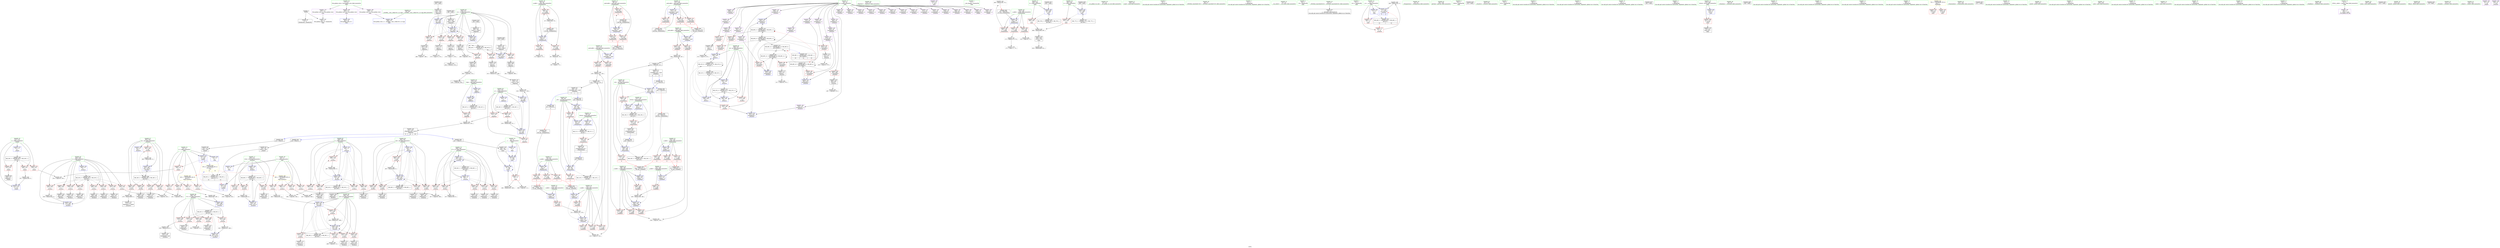 digraph "SVFG" {
	label="SVFG";

	Node0x562b511b8f30 [shape=record,color=grey,label="{NodeID: 0\nNullPtr}"];
	Node0x562b511b8f30 -> Node0x562b511eb870[style=solid];
	Node0x562b511b8f30 -> Node0x562b511f9950[style=solid];
	Node0x562b5121a900 [shape=record,color=black,label="{NodeID: 526\nMR_44V_7 = PHI(MR_44V_8, MR_44V_6, )\npts\{257 \}\n}"];
	Node0x562b5121a900 -> Node0x562b511f6530[style=dashed];
	Node0x562b5121a900 -> Node0x562b511f6600[style=dashed];
	Node0x562b5121a900 -> Node0x562b511f66d0[style=dashed];
	Node0x562b5121a900 -> Node0x562b511fb5f0[style=dashed];
	Node0x562b512049f0 [shape=record,color=grey,label="{NodeID: 443\n92 = Binary(91, 78, )\n}"];
	Node0x562b512049f0 -> Node0x562b51208170[style=solid];
	Node0x562b511fccb0 [shape=record,color=blue,label="{NodeID: 360\n8\<--592\n__\<--dec\nmain\n}"];
	Node0x562b511fccb0 -> Node0x562b511f11d0[style=dashed];
	Node0x562b511fccb0 -> Node0x562b511fccb0[style=dashed];
	Node0x562b511f8820 [shape=record,color=red,label="{NodeID: 277\n554\<--350\n\<--i104\n_Z5solvev\n}"];
	Node0x562b511f8820 -> Node0x562b51209070[style=solid];
	Node0x562b511ec5d0 [shape=record,color=red,label="{NodeID: 194\n97\<--66\n\<--_mod.addr\n_Z5mypowxxx\n|{<s0>5}}"];
	Node0x562b511ec5d0:s0 -> Node0x562b5124abc0[style=solid,color=red];
	Node0x562b511e9640 [shape=record,color=black,label="{NodeID: 111\n409\<--408\nidxprom19\<--\n_Z5solvev\n}"];
	Node0x562b511e7850 [shape=record,color=green,label="{NodeID: 28\n27\<--31\nllvm.global_ctors\<--llvm.global_ctors_field_insensitive\nGlob }"];
	Node0x562b511e7850 -> Node0x562b511f0ed0[style=solid];
	Node0x562b511e7850 -> Node0x562b511f0fd0[style=solid];
	Node0x562b511e7850 -> Node0x562b511f10d0[style=solid];
	Node0x562b51249120 [shape=record,color=black,label="{NodeID: 637\n89 = PHI(56, )\n}"];
	Node0x562b51249120 -> Node0x562b511f9d90[style=solid];
	Node0x562b512073f0 [shape=record,color=grey,label="{NodeID: 471\n290 = cmp(289, 279, )\n}"];
	Node0x562b511fa000 [shape=record,color=blue,label="{NodeID: 305\n110\<--107\n_x.addr\<--_x\n_Z3mulxxx\n}"];
	Node0x562b511fa000 -> Node0x562b511ec840[style=dashed];
	Node0x562b511fa000 -> Node0x562b511fa270[style=dashed];
	Node0x562b511edc90 [shape=record,color=red,label="{NodeID: 222\n207\<--193\n\<--_mod.addr\n_Z3addxxx\n}"];
	Node0x562b511edc90 -> Node0x562b512058f0[style=solid];
	Node0x562b511ef740 [shape=record,color=purple,label="{NodeID: 139\n368\<--18\narrayidx\<--a\n_Z5solvev\n}"];
	Node0x562b511ea140 [shape=record,color=green,label="{NodeID: 56\n224\<--225\n_Z6getintv\<--_Z6getintv_field_insensitive\n}"];
	Node0x562b5121c510 [shape=record,color=black,label="{NodeID: 499\nMR_60V_2 = PHI(MR_60V_4, MR_60V_1, )\npts\{345 \}\n}"];
	Node0x562b5121c510 -> Node0x562b511fc150[style=dashed];
	Node0x562b511fb6c0 [shape=record,color=blue,label="{NodeID: 333\n334\<--12\ni\<--\n_Z5solvev\n}"];
	Node0x562b511fb6c0 -> Node0x562b5121d910[style=dashed];
	Node0x562b511f7230 [shape=record,color=red,label="{NodeID: 250\n389\<--338\n\<--j\n_Z5solvev\n}"];
	Node0x562b511f7230 -> Node0x562b511e9570[style=solid];
	Node0x562b511f0e00 [shape=record,color=purple,label="{NodeID: 167\n612\<--25\n\<--.str.2\nmain\n}"];
	Node0x562b511eba70 [shape=record,color=black,label="{NodeID: 84\n56\<--104\n_Z5mypowxxx_ret\<--\n_Z5mypowxxx\n|{<s0>4}}"];
	Node0x562b511eba70:s0 -> Node0x562b51249120[style=solid,color=blue];
	Node0x562b511d49f0 [shape=record,color=green,label="{NodeID: 1\n7\<--1\n__dso_handle\<--dummyObj\nGlob }"];
	Node0x562b5121a9f0 [shape=record,color=black,label="{NodeID: 527\nMR_66V_3 = PHI(MR_66V_4, MR_66V_2, )\npts\{351 \}\n}"];
	Node0x562b5121a9f0 -> Node0x562b511f8820[style=dashed];
	Node0x562b5121a9f0 -> Node0x562b511f88f0[style=dashed];
	Node0x562b5121a9f0 -> Node0x562b511f89c0[style=dashed];
	Node0x562b5121a9f0 -> Node0x562b511fca40[style=dashed];
	Node0x562b51204b70 [shape=record,color=grey,label="{NodeID: 444\n166 = Binary(165, 78, )\n|{<s0>7}}"];
	Node0x562b51204b70:s0 -> Node0x562b5124ae50[style=solid,color=red];
	Node0x562b511fcd80 [shape=record,color=blue,label="{NodeID: 361\n581\<--596\ns\<--call1\nmain\n}"];
	Node0x562b511fcd80 -> Node0x562b511f91e0[style=dashed];
	Node0x562b511fcd80 -> Node0x562b51223310[style=dashed];
	Node0x562b511f88f0 [shape=record,color=red,label="{NodeID: 278\n558\<--350\n\<--i104\n_Z5solvev\n}"];
	Node0x562b511f88f0 -> Node0x562b511ef190[style=solid];
	Node0x562b511ec6a0 [shape=record,color=red,label="{NodeID: 195\n95\<--68\n\<--_ret\n_Z5mypowxxx\n|{<s0>5}}"];
	Node0x562b511ec6a0:s0 -> Node0x562b5124a830[style=solid,color=red];
	Node0x562b511e9710 [shape=record,color=black,label="{NodeID: 112\n412\<--411\nidxprom21\<--\n_Z5solvev\n}"];
	Node0x562b511e7950 [shape=record,color=green,label="{NodeID: 29\n32\<--33\n__cxx_global_var_init\<--__cxx_global_var_init_field_insensitive\n}"];
	Node0x562b51249260 [shape=record,color=black,label="{NodeID: 638\n223 = PHI(251, )\n}"];
	Node0x562b51249260 -> Node0x562b511ebdb0[style=solid];
	Node0x562b51207570 [shape=record,color=grey,label="{NodeID: 472\n278 = cmp(277, 279, )\n}"];
	Node0x562b51207570 -> Node0x562b51202bf0[style=solid];
	Node0x562b511fa0d0 [shape=record,color=blue,label="{NodeID: 306\n112\<--108\n_y.addr\<--_y\n_Z3mulxxx\n}"];
	Node0x562b511fa0d0 -> Node0x562b511ecb80[style=dashed];
	Node0x562b511edd60 [shape=record,color=red,label="{NodeID: 223\n233\<--221\n\<--i\n_Z4initv\n}"];
	Node0x562b511edd60 -> Node0x562b51208bf0[style=solid];
	Node0x562b511ef810 [shape=record,color=purple,label="{NodeID: 140\n371\<--18\narrayidx5\<--a\n_Z5solvev\n}"];
	Node0x562b511ef810 -> Node0x562b511f8a90[style=solid];
	Node0x562b511ea240 [shape=record,color=green,label="{NodeID: 57\n243\<--244\nscanf\<--scanf_field_insensitive\n}"];
	Node0x562b511fb790 [shape=record,color=blue,label="{NodeID: 334\n336\<--359\npc\<--\n_Z5solvev\n}"];
	Node0x562b511fb790 -> Node0x562b51221010[style=dashed];
	Node0x562b511f7300 [shape=record,color=red,label="{NodeID: 251\n396\<--338\n\<--j\n_Z5solvev\n}"];
	Node0x562b511f7300 -> Node0x562b51206c70[style=solid];
	Node0x562b511f0ed0 [shape=record,color=purple,label="{NodeID: 168\n635\<--27\nllvm.global_ctors_0\<--llvm.global_ctors\nGlob }"];
	Node0x562b511f0ed0 -> Node0x562b511f9750[style=solid];
	Node0x562b511ebb40 [shape=record,color=black,label="{NodeID: 85\n106\<--133\n_Z3mulxxx_ret\<--cond\n_Z3mulxxx\n|{<s0>3|<s1>5}}"];
	Node0x562b511ebb40:s0 -> Node0x562b51248fc0[style=solid,color=blue];
	Node0x562b511ebb40:s1 -> Node0x562b51248c30[style=solid,color=blue];
	Node0x562b511d5810 [shape=record,color=green,label="{NodeID: 2\n9\<--1\n\<--dummyObj\nCan only get source location for instruction, argument, global var or function.}"];
	Node0x562b51204cf0 [shape=record,color=grey,label="{NodeID: 445\n121 = Binary(120, 119, )\n}"];
	Node0x562b51204cf0 -> Node0x562b511fa270[style=solid];
	Node0x562b511fce50 [shape=record,color=blue,label="{NodeID: 362\n583\<--602\nt\<--call2\nmain\n}"];
	Node0x562b511fce50 -> Node0x562b511f92b0[style=dashed];
	Node0x562b511fce50 -> Node0x562b51223810[style=dashed];
	Node0x562b511f89c0 [shape=record,color=red,label="{NodeID: 279\n566\<--350\n\<--i104\n_Z5solvev\n}"];
	Node0x562b511f89c0 -> Node0x562b51205bf0[style=solid];
	Node0x562b511ec770 [shape=record,color=red,label="{NodeID: 196\n101\<--68\n\<--_ret\n_Z5mypowxxx\n}"];
	Node0x562b511ec770 -> Node0x562b511f9f30[style=solid];
	Node0x562b511e97e0 [shape=record,color=black,label="{NodeID: 113\n415\<--414\nconv23\<--\n_Z5solvev\n}"];
	Node0x562b511e97e0 -> Node0x562b51208770[style=solid];
	Node0x562b511e7a50 [shape=record,color=green,label="{NodeID: 30\n36\<--37\n_ZNSt8ios_base4InitC1Ev\<--_ZNSt8ios_base4InitC1Ev_field_insensitive\n}"];
	Node0x562b512493a0 [shape=record,color=black,label="{NodeID: 639\n162 = PHI(185, )\n|{<s0>7}}"];
	Node0x562b512493a0:s0 -> Node0x562b5124ad40[style=solid,color=red];
	Node0x562b512076f0 [shape=record,color=grey,label="{NodeID: 473\n74 = cmp(73, 75, )\n}"];
	Node0x562b511fa1a0 [shape=record,color=blue,label="{NodeID: 307\n114\<--109\n_mod.addr\<--_mod\n_Z3mulxxx\n}"];
	Node0x562b511fa1a0 -> Node0x562b511ecc50[style=dashed];
	Node0x562b511fa1a0 -> Node0x562b511ecd20[style=dashed];
	Node0x562b511ede30 [shape=record,color=red,label="{NodeID: 224\n237\<--221\n\<--i\n_Z4initv\n}"];
	Node0x562b511ede30 -> Node0x562b511ebf50[style=solid];
	Node0x562b511ef8e0 [shape=record,color=purple,label="{NodeID: 141\n380\<--18\narrayidx8\<--a\n_Z5solvev\n}"];
	Node0x562b511ea340 [shape=record,color=green,label="{NodeID: 58\n252\<--253\n_x\<--_x_field_insensitive\n_Z6getintv\n}"];
	Node0x562b511ea340 -> Node0x562b511edfd0[style=solid];
	Node0x562b511ea340 -> Node0x562b511ee0a0[style=solid];
	Node0x562b511ea340 -> Node0x562b511ee170[style=solid];
	Node0x562b511ea340 -> Node0x562b511faf70[style=solid];
	Node0x562b511ea340 -> Node0x562b511fb450[style=solid];
	Node0x562b511ea340 -> Node0x562b511fb520[style=solid];
	Node0x562b511fb860 [shape=record,color=blue,label="{NodeID: 335\n338\<--12\nj\<--\n_Z5solvev\n}"];
	Node0x562b511fb860 -> Node0x562b511f6fc0[style=dashed];
	Node0x562b511fb860 -> Node0x562b511f7090[style=dashed];
	Node0x562b511fb860 -> Node0x562b511f7160[style=dashed];
	Node0x562b511fb860 -> Node0x562b511f7230[style=dashed];
	Node0x562b511fb860 -> Node0x562b511f7300[style=dashed];
	Node0x562b511fb860 -> Node0x562b511fbad0[style=dashed];
	Node0x562b511fb860 -> Node0x562b5121e310[style=dashed];
	Node0x562b511f73d0 [shape=record,color=red,label="{NodeID: 252\n405\<--340\n\<--j15\n_Z5solvev\n}"];
	Node0x562b511f73d0 -> Node0x562b512085f0[style=solid];
	Node0x562b511f0fd0 [shape=record,color=purple,label="{NodeID: 169\n636\<--27\nllvm.global_ctors_1\<--llvm.global_ctors\nGlob }"];
	Node0x562b511f0fd0 -> Node0x562b511f9850[style=solid];
	Node0x562b511ebc10 [shape=record,color=black,label="{NodeID: 86\n137\<--183\n_Z5mymulxxx_ret\<--\n_Z5mymulxxx\n|{<s0>7}}"];
	Node0x562b511ebc10:s0 -> Node0x562b512494e0[style=solid,color=blue];
	Node0x562b511d58a0 [shape=record,color=green,label="{NodeID: 3\n12\<--1\n\<--dummyObj\nCan only get source location for instruction, argument, global var or function.}"];
	Node0x562b51204e70 [shape=record,color=grey,label="{NodeID: 446\n247 = Binary(246, 9, )\n}"];
	Node0x562b51204e70 -> Node0x562b511faea0[style=solid];
	Node0x562b511f8a90 [shape=record,color=red,label="{NodeID: 280\n372\<--371\n\<--arrayidx5\n_Z5solvev\n}"];
	Node0x562b511f8a90 -> Node0x562b511e9230[style=solid];
	Node0x562b511ec840 [shape=record,color=red,label="{NodeID: 197\n120\<--110\n\<--_x.addr\n_Z3mulxxx\n}"];
	Node0x562b511ec840 -> Node0x562b51204cf0[style=solid];
	Node0x562b511e98b0 [shape=record,color=black,label="{NodeID: 114\n420\<--419\nidxprom26\<--\n_Z5solvev\n}"];
	Node0x562b511e7b50 [shape=record,color=green,label="{NodeID: 31\n42\<--43\n__cxa_atexit\<--__cxa_atexit_field_insensitive\n}"];
	Node0x562b512494e0 [shape=record,color=black,label="{NodeID: 640\n168 = PHI(137, )\n}"];
	Node0x562b512494e0 -> Node0x562b511fa680[style=solid];
	Node0x562b51207870 [shape=record,color=grey,label="{NodeID: 474\n273 = cmp(272, 274, )\n}"];
	Node0x562b511fa270 [shape=record,color=blue,label="{NodeID: 308\n110\<--121\n_x.addr\<--mul\n_Z3mulxxx\n}"];
	Node0x562b511fa270 -> Node0x562b511ec910[style=dashed];
	Node0x562b511fa270 -> Node0x562b511ec9e0[style=dashed];
	Node0x562b511fa270 -> Node0x562b511ecab0[style=dashed];
	Node0x562b511edf00 [shape=record,color=red,label="{NodeID: 225\n246\<--221\n\<--i\n_Z4initv\n}"];
	Node0x562b511edf00 -> Node0x562b51204e70[style=solid];
	Node0x562b511ef9b0 [shape=record,color=purple,label="{NodeID: 142\n383\<--18\narrayidx10\<--a\n_Z5solvev\n}"];
	Node0x562b511ef9b0 -> Node0x562b511fb930[style=solid];
	Node0x562b511ea410 [shape=record,color=green,label="{NodeID: 59\n254\<--255\n_tmp\<--_tmp_field_insensitive\n_Z6getintv\n}"];
	Node0x562b511ea410 -> Node0x562b511ee240[style=solid];
	Node0x562b511ea410 -> Node0x562b511fb040[style=solid];
	Node0x562b511ea410 -> Node0x562b511fb380[style=solid];
	Node0x562b511fb930 [shape=record,color=blue,label="{NodeID: 336\n383\<--377\narrayidx10\<--\n_Z5solvev\n}"];
	Node0x562b511fb930 -> Node0x562b51221a10[style=dashed];
	Node0x562b511f74a0 [shape=record,color=red,label="{NodeID: 253\n411\<--340\n\<--j15\n_Z5solvev\n}"];
	Node0x562b511f74a0 -> Node0x562b511e9710[style=solid];
	Node0x562b511f10d0 [shape=record,color=purple,label="{NodeID: 170\n637\<--27\nllvm.global_ctors_2\<--llvm.global_ctors\nGlob }"];
	Node0x562b511f10d0 -> Node0x562b511f9950[style=solid];
	Node0x562b511ebce0 [shape=record,color=black,label="{NodeID: 87\n185\<--212\n_Z3addxxx_ret\<--cond\n_Z3addxxx\n|{<s0>6|<s1>8}}"];
	Node0x562b511ebce0:s0 -> Node0x562b512493a0[style=solid,color=blue];
	Node0x562b511ebce0:s1 -> Node0x562b512497f0[style=solid,color=blue];
	Node0x562b511d5930 [shape=record,color=green,label="{NodeID: 4\n20\<--1\n.str\<--dummyObj\nGlob }"];
	Node0x562b51226820 [shape=record,color=black,label="{NodeID: 530\nMR_42V_4 = PHI(MR_42V_3, MR_42V_2, )\npts\{255 \}\n}"];
	Node0x562b51226820 -> Node0x562b511ee240[style=dashed];
	Node0x562b51204ff0 [shape=record,color=grey,label="{NodeID: 447\n444 = Binary(443, 9, )\n}"];
	Node0x562b51204ff0 -> Node0x562b511fbfb0[style=solid];
	Node0x562b511f8b60 [shape=record,color=red,label="{NodeID: 281\n392\<--391\n\<--arrayidx14\n_Z5solvev\n}"];
	Node0x562b511f8b60 -> Node0x562b511fba00[style=solid];
	Node0x562b511ec910 [shape=record,color=red,label="{NodeID: 198\n123\<--110\n\<--_x.addr\n_Z3mulxxx\n}"];
	Node0x562b511ec910 -> Node0x562b512082f0[style=solid];
	Node0x562b511e9980 [shape=record,color=black,label="{NodeID: 115\n423\<--422\nidxprom28\<--\n_Z5solvev\n}"];
	Node0x562b511e7c50 [shape=record,color=green,label="{NodeID: 32\n41\<--47\n_ZNSt8ios_base4InitD1Ev\<--_ZNSt8ios_base4InitD1Ev_field_insensitive\n}"];
	Node0x562b511e7c50 -> Node0x562b511eb970[style=solid];
	Node0x562b512497f0 [shape=record,color=black,label="{NodeID: 641\n177 = PHI(185, )\n}"];
	Node0x562b512497f0 -> Node0x562b511fa750[style=solid];
	Node0x562b512079f0 [shape=record,color=grey,label="{NodeID: 475\n301 = cmp(300, 269, )\n}"];
	Node0x562b511fa340 [shape=record,color=blue,label="{NodeID: 309\n143\<--138\n_a.addr\<--_a\n_Z5mymulxxx\n}"];
	Node0x562b511fa340 -> Node0x562b511ecec0[style=dashed];
	Node0x562b511fa340 -> Node0x562b511ecf90[style=dashed];
	Node0x562b511fa340 -> Node0x562b511ed060[style=dashed];
	Node0x562b511edfd0 [shape=record,color=red,label="{NodeID: 226\n309\<--252\n\<--_x\n_Z6getintv\n}"];
	Node0x562b511edfd0 -> Node0x562b512061f0[style=solid];
	Node0x562b511efa80 [shape=record,color=purple,label="{NodeID: 143\n388\<--18\narrayidx12\<--a\n_Z5solvev\n}"];
	Node0x562b511ea4e0 [shape=record,color=green,label="{NodeID: 60\n256\<--257\n_tc\<--_tc_field_insensitive\n_Z6getintv\n}"];
	Node0x562b511ea4e0 -> Node0x562b511ee310[style=solid];
	Node0x562b511ea4e0 -> Node0x562b511f6300[style=solid];
	Node0x562b511ea4e0 -> Node0x562b511f6390[style=solid];
	Node0x562b511ea4e0 -> Node0x562b511f6460[style=solid];
	Node0x562b511ea4e0 -> Node0x562b511f6530[style=solid];
	Node0x562b511ea4e0 -> Node0x562b511f6600[style=solid];
	Node0x562b511ea4e0 -> Node0x562b511f66d0[style=solid];
	Node0x562b511ea4e0 -> Node0x562b511fb110[style=solid];
	Node0x562b511ea4e0 -> Node0x562b511fb1e0[style=solid];
	Node0x562b511ea4e0 -> Node0x562b511fb2b0[style=solid];
	Node0x562b511ea4e0 -> Node0x562b511fb5f0[style=solid];
	Node0x562b5121d910 [shape=record,color=black,label="{NodeID: 503\nMR_50V_3 = PHI(MR_50V_4, MR_50V_2, )\npts\{335 \}\n}"];
	Node0x562b5121d910 -> Node0x562b511f67a0[style=dashed];
	Node0x562b5121d910 -> Node0x562b511f6870[style=dashed];
	Node0x562b5121d910 -> Node0x562b511f6940[style=dashed];
	Node0x562b5121d910 -> Node0x562b511f6a10[style=dashed];
	Node0x562b5121d910 -> Node0x562b511f6ae0[style=dashed];
	Node0x562b5121d910 -> Node0x562b511f6bb0[style=dashed];
	Node0x562b5121d910 -> Node0x562b511f6c80[style=dashed];
	Node0x562b5121d910 -> Node0x562b511f6d50[style=dashed];
	Node0x562b5121d910 -> Node0x562b511fbfb0[style=dashed];
	Node0x562b511fba00 [shape=record,color=blue,label="{NodeID: 337\n336\<--392\npc\<--\n_Z5solvev\n}"];
	Node0x562b511fba00 -> Node0x562b51221010[style=dashed];
	Node0x562b511f7570 [shape=record,color=red,label="{NodeID: 254\n422\<--340\n\<--j15\n_Z5solvev\n}"];
	Node0x562b511f7570 -> Node0x562b511e9980[style=solid];
	Node0x562b511f11d0 [shape=record,color=red,label="{NodeID: 171\n591\<--8\n\<--__\nmain\n}"];
	Node0x562b511f11d0 -> Node0x562b51204270[style=solid];
	Node0x562b511f11d0 -> Node0x562b51206df0[style=solid];
	Node0x562b511ebdb0 [shape=record,color=black,label="{NodeID: 88\n226\<--223\nconv\<--call\n_Z4initv\n}"];
	Node0x562b511ebdb0 -> Node0x562b511fac30[style=solid];
	Node0x562b511e6780 [shape=record,color=green,label="{NodeID: 5\n22\<--1\n.str.1\<--dummyObj\nGlob }"];
	Node0x562b51205170 [shape=record,color=grey,label="{NodeID: 448\n546 = Binary(545, 9, )\n}"];
	Node0x562b51205170 -> Node0x562b511fc8a0[style=solid];
	Node0x562b511f8c30 [shape=record,color=red,label="{NodeID: 282\n414\<--413\n\<--arrayidx22\n_Z5solvev\n}"];
	Node0x562b511f8c30 -> Node0x562b511e97e0[style=solid];
	Node0x562b511ec9e0 [shape=record,color=red,label="{NodeID: 199\n127\<--110\n\<--_x.addr\n_Z3mulxxx\n}"];
	Node0x562b511ec9e0 -> Node0x562b512052f0[style=solid];
	Node0x562b511ee490 [shape=record,color=black,label="{NodeID: 116\n428\<--427\nidxprom31\<--\n_Z5solvev\n}"];
	Node0x562b511e7d50 [shape=record,color=green,label="{NodeID: 33\n54\<--55\n_Z5mypowxxx\<--_Z5mypowxxx_field_insensitive\n}"];
	Node0x562b512498f0 [shape=record,color=black,label="{NodeID: 642\n228 = PHI(251, )\n}"];
	Node0x562b512498f0 -> Node0x562b511ebe80[style=solid];
	Node0x562b51207b70 [shape=record,color=grey,label="{NodeID: 476\n356 = cmp(354, 355, )\n}"];
	Node0x562b511fa410 [shape=record,color=blue,label="{NodeID: 310\n145\<--139\n_x.addr\<--_x\n_Z5mymulxxx\n}"];
	Node0x562b511fa410 -> Node0x562b511ed130[style=dashed];
	Node0x562b511fa410 -> Node0x562b511ed200[style=dashed];
	Node0x562b511fa410 -> Node0x562b511ed2d0[style=dashed];
	Node0x562b511ee0a0 [shape=record,color=red,label="{NodeID: 227\n317\<--252\n\<--_x\n_Z6getintv\n}"];
	Node0x562b511ee0a0 -> Node0x562b51206670[style=solid];
	Node0x562b511efb50 [shape=record,color=purple,label="{NodeID: 144\n391\<--18\narrayidx14\<--a\n_Z5solvev\n}"];
	Node0x562b511efb50 -> Node0x562b511f8b60[style=solid];
	Node0x562b511ea5b0 [shape=record,color=green,label="{NodeID: 61\n261\<--262\ngetchar\<--getchar_field_insensitive\n}"];
	Node0x562b5121de10 [shape=record,color=black,label="{NodeID: 504\nMR_52V_2 = PHI(MR_52V_8, MR_52V_1, )\npts\{337 \}\n}"];
	Node0x562b5121de10 -> Node0x562b511fb790[style=dashed];
	Node0x562b511fbad0 [shape=record,color=blue,label="{NodeID: 338\n338\<--397\nj\<--inc\n_Z5solvev\n}"];
	Node0x562b511fbad0 -> Node0x562b511f6fc0[style=dashed];
	Node0x562b511fbad0 -> Node0x562b511f7090[style=dashed];
	Node0x562b511fbad0 -> Node0x562b511f7160[style=dashed];
	Node0x562b511fbad0 -> Node0x562b511f7230[style=dashed];
	Node0x562b511fbad0 -> Node0x562b511f7300[style=dashed];
	Node0x562b511fbad0 -> Node0x562b511fbad0[style=dashed];
	Node0x562b511fbad0 -> Node0x562b5121e310[style=dashed];
	Node0x562b511f7640 [shape=record,color=red,label="{NodeID: 255\n430\<--340\n\<--j15\n_Z5solvev\n}"];
	Node0x562b511f7640 -> Node0x562b511ee560[style=solid];
	Node0x562b511f12a0 [shape=record,color=red,label="{NodeID: 172\n545\<--11\n\<--_cs\n_Z5solvev\n}"];
	Node0x562b511f12a0 -> Node0x562b51205170[style=solid];
	Node0x562b511ebe80 [shape=record,color=black,label="{NodeID: 89\n229\<--228\nconv2\<--call1\n_Z4initv\n}"];
	Node0x562b511ebe80 -> Node0x562b511fad00[style=solid];
	Node0x562b511e6810 [shape=record,color=green,label="{NodeID: 6\n24\<--1\nstderr\<--dummyObj\nGlob }"];
	Node0x562b51227220 [shape=record,color=black,label="{NodeID: 532\nMR_26V_2 = PHI(MR_26V_5, MR_26V_1, )\npts\{150 \}\n}"];
	Node0x562b512052f0 [shape=record,color=grey,label="{NodeID: 449\n129 = Binary(127, 128, )\n}"];
	Node0x562b512052f0 -> Node0x562b51203730[style=solid];
	Node0x562b511f8d00 [shape=record,color=red,label="{NodeID: 283\n433\<--432\n\<--arrayidx34\n_Z5solvev\n}"];
	Node0x562b511f8d00 -> Node0x562b511fbe10[style=solid];
	Node0x562b511ecab0 [shape=record,color=red,label="{NodeID: 200\n131\<--110\n\<--_x.addr\n_Z3mulxxx\n}"];
	Node0x562b511ecab0 -> Node0x562b51203730[style=solid];
	Node0x562b511ee560 [shape=record,color=black,label="{NodeID: 117\n431\<--430\nidxprom33\<--\n_Z5solvev\n}"];
	Node0x562b511e7e50 [shape=record,color=green,label="{NodeID: 34\n60\<--61\nretval\<--retval_field_insensitive\n_Z5mypowxxx\n}"];
	Node0x562b511e7e50 -> Node0x562b511f1d30[style=solid];
	Node0x562b511e7e50 -> Node0x562b511f9cc0[style=solid];
	Node0x562b511e7e50 -> Node0x562b511f9f30[style=solid];
	Node0x562b51249a30 [shape=record,color=black,label="{NodeID: 643\n242 = PHI()\n}"];
	Node0x562b51207cf0 [shape=record,color=grey,label="{NodeID: 477\n268 = cmp(267, 269, )\n}"];
	Node0x562b511fa4e0 [shape=record,color=blue,label="{NodeID: 311\n147\<--140\n_mod.addr\<--_mod\n_Z5mymulxxx\n}"];
	Node0x562b511fa4e0 -> Node0x562b511ed3a0[style=dashed];
	Node0x562b511fa4e0 -> Node0x562b511ed470[style=dashed];
	Node0x562b511fa4e0 -> Node0x562b511ed540[style=dashed];
	Node0x562b511ee170 [shape=record,color=red,label="{NodeID: 228\n324\<--252\n\<--_x\n_Z6getintv\n}"];
	Node0x562b511ee170 -> Node0x562b51205d70[style=solid];
	Node0x562b511efc20 [shape=record,color=purple,label="{NodeID: 145\n410\<--18\narrayidx20\<--a\n_Z5solvev\n}"];
	Node0x562b511ea6b0 [shape=record,color=green,label="{NodeID: 62\n331\<--332\n_Z5solvev\<--_Z5solvev_field_insensitive\n}"];
	Node0x562b5121e310 [shape=record,color=black,label="{NodeID: 505\nMR_54V_2 = PHI(MR_54V_4, MR_54V_1, )\npts\{339 \}\n}"];
	Node0x562b5121e310 -> Node0x562b511fb860[style=dashed];
	Node0x562b511fbba0 [shape=record,color=blue,label="{NodeID: 339\n336\<--359\npc\<--\n_Z5solvev\n}"];
	Node0x562b511fbba0 -> Node0x562b511f6ef0[style=dashed];
	Node0x562b511fbba0 -> Node0x562b511fbe10[style=dashed];
	Node0x562b511fbba0 -> Node0x562b5121de10[style=dashed];
	Node0x562b511fbba0 -> Node0x562b5121f710[style=dashed];
	Node0x562b511f7710 [shape=record,color=red,label="{NodeID: 256\n437\<--340\n\<--j15\n_Z5solvev\n}"];
	Node0x562b511f7710 -> Node0x562b51205770[style=solid];
	Node0x562b511f1370 [shape=record,color=red,label="{NodeID: 173\n605\<--11\n\<--_cs\nmain\n}"];
	Node0x562b511ebf50 [shape=record,color=black,label="{NodeID: 90\n238\<--237\nidxprom\<--\n_Z4initv\n}"];
	Node0x562b511e68a0 [shape=record,color=green,label="{NodeID: 7\n25\<--1\n.str.2\<--dummyObj\nGlob }"];
	Node0x562b51227720 [shape=record,color=black,label="{NodeID: 533\nMR_18V_3 = PHI(MR_18V_4, MR_18V_2, )\npts\{142 \}\n}"];
	Node0x562b51227720 -> Node0x562b511ecdf0[style=dashed];
	Node0x562b51205470 [shape=record,color=grey,label="{NodeID: 450\n537 = Binary(536, 9, )\n}"];
	Node0x562b51205470 -> Node0x562b511fc700[style=solid];
	Node0x562b511f8dd0 [shape=record,color=red,label="{NodeID: 284\n465\<--464\n\<--arrayidx52\n_Z5solvev\n}"];
	Node0x562b511f8dd0 -> Node0x562b511ee7d0[style=solid];
	Node0x562b511ecb80 [shape=record,color=red,label="{NodeID: 201\n119\<--112\n\<--_y.addr\n_Z3mulxxx\n}"];
	Node0x562b511ecb80 -> Node0x562b51204cf0[style=solid];
	Node0x562b511ee630 [shape=record,color=black,label="{NodeID: 118\n460\<--459\nidxprom49\<--\n_Z5solvev\n}"];
	Node0x562b511e7f20 [shape=record,color=green,label="{NodeID: 35\n62\<--63\n_a.addr\<--_a.addr_field_insensitive\n_Z5mypowxxx\n}"];
	Node0x562b511e7f20 -> Node0x562b511f1e00[style=solid];
	Node0x562b511e7f20 -> Node0x562b511f1ed0[style=solid];
	Node0x562b511e7f20 -> Node0x562b511f1fa0[style=solid];
	Node0x562b511e7f20 -> Node0x562b511f9a50[style=solid];
	Node0x562b51249b00 [shape=record,color=black,label="{NodeID: 644\n260 = PHI()\n}"];
	Node0x562b51249b00 -> Node0x562b511ec020[style=solid];
	Node0x562b51207e70 [shape=record,color=grey,label="{NodeID: 478\n172 = cmp(171, 75, )\n}"];
	Node0x562b511fa5b0 [shape=record,color=blue,label="{NodeID: 312\n141\<--75\nretval\<--\n_Z5mymulxxx\n}"];
	Node0x562b511fa5b0 -> Node0x562b51227720[style=dashed];
	Node0x562b511ee240 [shape=record,color=red,label="{NodeID: 229\n325\<--254\n\<--_tmp\n_Z6getintv\n}"];
	Node0x562b511ee240 -> Node0x562b51205d70[style=solid];
	Node0x562b511efcf0 [shape=record,color=purple,label="{NodeID: 146\n413\<--18\narrayidx22\<--a\n_Z5solvev\n}"];
	Node0x562b511efcf0 -> Node0x562b511f8c30[style=solid];
	Node0x562b511ea7b0 [shape=record,color=green,label="{NodeID: 63\n334\<--335\ni\<--i_field_insensitive\n_Z5solvev\n}"];
	Node0x562b511ea7b0 -> Node0x562b511f67a0[style=solid];
	Node0x562b511ea7b0 -> Node0x562b511f6870[style=solid];
	Node0x562b511ea7b0 -> Node0x562b511f6940[style=solid];
	Node0x562b511ea7b0 -> Node0x562b511f6a10[style=solid];
	Node0x562b511ea7b0 -> Node0x562b511f6ae0[style=solid];
	Node0x562b511ea7b0 -> Node0x562b511f6bb0[style=solid];
	Node0x562b511ea7b0 -> Node0x562b511f6c80[style=solid];
	Node0x562b511ea7b0 -> Node0x562b511f6d50[style=solid];
	Node0x562b511ea7b0 -> Node0x562b511fb6c0[style=solid];
	Node0x562b511ea7b0 -> Node0x562b511fbfb0[style=solid];
	Node0x562b5121e810 [shape=record,color=black,label="{NodeID: 506\nMR_56V_2 = PHI(MR_56V_4, MR_56V_1, )\npts\{341 \}\n}"];
	Node0x562b5121e810 -> Node0x562b511fbc70[style=dashed];
	Node0x562b511fbc70 [shape=record,color=blue,label="{NodeID: 340\n340\<--402\nj15\<--sub\n_Z5solvev\n}"];
	Node0x562b511fbc70 -> Node0x562b511f73d0[style=dashed];
	Node0x562b511fbc70 -> Node0x562b511f74a0[style=dashed];
	Node0x562b511fbc70 -> Node0x562b511f7570[style=dashed];
	Node0x562b511fbc70 -> Node0x562b511f7640[style=dashed];
	Node0x562b511fbc70 -> Node0x562b511f7710[style=dashed];
	Node0x562b511fbc70 -> Node0x562b511fbee0[style=dashed];
	Node0x562b511fbc70 -> Node0x562b5121e810[style=dashed];
	Node0x562b511f77e0 [shape=record,color=red,label="{NodeID: 257\n449\<--342\n\<--i41\n_Z5solvev\n}"];
	Node0x562b511f77e0 -> Node0x562b512088f0[style=solid];
	Node0x562b511f1440 [shape=record,color=red,label="{NodeID: 174\n234\<--14\n\<--r\n_Z4initv\n}"];
	Node0x562b511f1440 -> Node0x562b51208bf0[style=solid];
	Node0x562b511ec020 [shape=record,color=black,label="{NodeID: 91\n263\<--260\nconv\<--call\n_Z6getintv\n}"];
	Node0x562b511ec020 -> Node0x562b511fb110[style=solid];
	Node0x562b511e6930 [shape=record,color=green,label="{NodeID: 8\n28\<--1\n\<--dummyObj\nCan only get source location for instruction, argument, global var or function.}"];
	Node0x562b512055f0 [shape=record,color=grey,label="{NodeID: 451\n542 = Binary(541, 439, )\n}"];
	Node0x562b512055f0 -> Node0x562b511fc7d0[style=solid];
	Node0x562b511f8ea0 [shape=record,color=red,label="{NodeID: 285\n476\<--475\n\<--arrayidx60\n_Z5solvev\n}"];
	Node0x562b511f8ea0 -> Node0x562b511fc220[style=solid];
	Node0x562b511ecc50 [shape=record,color=red,label="{NodeID: 202\n124\<--114\n\<--_mod.addr\n_Z3mulxxx\n}"];
	Node0x562b511ecc50 -> Node0x562b512082f0[style=solid];
	Node0x562b511ee700 [shape=record,color=black,label="{NodeID: 119\n463\<--462\nidxprom51\<--\n_Z5solvev\n}"];
	Node0x562b511e7ff0 [shape=record,color=green,label="{NodeID: 36\n64\<--65\n_x.addr\<--_x.addr_field_insensitive\n_Z5mypowxxx\n}"];
	Node0x562b511e7ff0 -> Node0x562b511f2070[style=solid];
	Node0x562b511e7ff0 -> Node0x562b511f2140[style=solid];
	Node0x562b511e7ff0 -> Node0x562b511f2210[style=solid];
	Node0x562b511e7ff0 -> Node0x562b511f9b20[style=solid];
	Node0x562b51249bd0 [shape=record,color=black,label="{NodeID: 645\n284 = PHI()\n}"];
	Node0x562b51249bd0 -> Node0x562b511ec360[style=solid];
	Node0x562b51207ff0 [shape=record,color=grey,label="{NodeID: 479\n364 = cmp(362, 363, )\n}"];
	Node0x562b511fa680 [shape=record,color=blue,label="{NodeID: 313\n149\<--168\n_ret\<--call1\n_Z5mymulxxx\n}"];
	Node0x562b511fa680 -> Node0x562b511ed610[style=dashed];
	Node0x562b511fa680 -> Node0x562b511ed6e0[style=dashed];
	Node0x562b511fa680 -> Node0x562b511fa750[style=dashed];
	Node0x562b511fa680 -> Node0x562b51227220[style=dashed];
	Node0x562b511ee310 [shape=record,color=red,label="{NodeID: 230\n266\<--256\n\<--_tc\n_Z6getintv\n}"];
	Node0x562b511ee310 -> Node0x562b511ec0f0[style=solid];
	Node0x562b511efdc0 [shape=record,color=purple,label="{NodeID: 147\n421\<--18\narrayidx27\<--a\n_Z5solvev\n}"];
	Node0x562b511ea880 [shape=record,color=green,label="{NodeID: 64\n336\<--337\npc\<--pc_field_insensitive\n_Z5solvev\n}"];
	Node0x562b511ea880 -> Node0x562b511f6e20[style=solid];
	Node0x562b511ea880 -> Node0x562b511f6ef0[style=solid];
	Node0x562b511ea880 -> Node0x562b511fb790[style=solid];
	Node0x562b511ea880 -> Node0x562b511fba00[style=solid];
	Node0x562b511ea880 -> Node0x562b511fbba0[style=solid];
	Node0x562b511ea880 -> Node0x562b511fbe10[style=solid];
	Node0x562b511fbd40 [shape=record,color=blue,label="{NodeID: 341\n424\<--418\narrayidx29\<--\n_Z5solvev\n}"];
	Node0x562b511fbd40 -> Node0x562b51229020[style=dashed];
	Node0x562b511f78b0 [shape=record,color=red,label="{NodeID: 258\n459\<--342\n\<--i41\n_Z5solvev\n}"];
	Node0x562b511f78b0 -> Node0x562b511ee630[style=solid];
	Node0x562b511f1510 [shape=record,color=red,label="{NodeID: 175\n355\<--14\n\<--r\n_Z5solvev\n}"];
	Node0x562b511f1510 -> Node0x562b51207b70[style=solid];
	Node0x562b511ec0f0 [shape=record,color=black,label="{NodeID: 92\n267\<--266\nconv1\<--\n_Z6getintv\n}"];
	Node0x562b511ec0f0 -> Node0x562b51207cf0[style=solid];
	Node0x562b511e69c0 [shape=record,color=green,label="{NodeID: 9\n75\<--1\n\<--dummyObj\nCan only get source location for instruction, argument, global var or function.}"];
	Node0x562b51228120 [shape=record,color=black,label="{NodeID: 535\nMR_68V_10 = PHI(MR_68V_12, MR_68V_9, )\npts\{190000 \}\n}"];
	Node0x562b51228120 -> Node0x562b511f8dd0[style=dashed];
	Node0x562b51228120 -> Node0x562b511f8ea0[style=dashed];
	Node0x562b51228120 -> Node0x562b511fc220[style=dashed];
	Node0x562b51228120 -> Node0x562b51220b10[style=dashed];
	Node0x562b51228120 -> Node0x562b51228120[style=dashed];
	Node0x562b51205770 [shape=record,color=grey,label="{NodeID: 452\n438 = Binary(437, 439, )\n}"];
	Node0x562b51205770 -> Node0x562b511fbee0[style=solid];
	Node0x562b511f8f70 [shape=record,color=red,label="{NodeID: 286\n515\<--514\n\<--arrayidx84\n_Z5solvev\n}"];
	Node0x562b511f8f70 -> Node0x562b511eed80[style=solid];
	Node0x562b511ecd20 [shape=record,color=red,label="{NodeID: 203\n128\<--114\n\<--_mod.addr\n_Z3mulxxx\n}"];
	Node0x562b511ecd20 -> Node0x562b512052f0[style=solid];
	Node0x562b511ee7d0 [shape=record,color=black,label="{NodeID: 120\n466\<--465\nconv53\<--\n_Z5solvev\n}"];
	Node0x562b511ee7d0 -> Node0x562b512091f0[style=solid];
	Node0x562b511e80c0 [shape=record,color=green,label="{NodeID: 37\n66\<--67\n_mod.addr\<--_mod.addr_field_insensitive\n_Z5mypowxxx\n}"];
	Node0x562b511e80c0 -> Node0x562b511ec430[style=solid];
	Node0x562b511e80c0 -> Node0x562b511ec500[style=solid];
	Node0x562b511e80c0 -> Node0x562b511ec5d0[style=solid];
	Node0x562b511e80c0 -> Node0x562b511f9bf0[style=solid];
	Node0x562b51249ca0 [shape=record,color=black,label="{NodeID: 646\n320 = PHI()\n}"];
	Node0x562b51249ca0 -> Node0x562b511e8ef0[style=solid];
	Node0x562b51208170 [shape=record,color=grey,label="{NodeID: 480\n93 = cmp(92, 75, )\n}"];
	Node0x562b511fa750 [shape=record,color=blue,label="{NodeID: 314\n149\<--177\n_ret\<--call3\n_Z5mymulxxx\n}"];
	Node0x562b511fa750 -> Node0x562b511ed6e0[style=dashed];
	Node0x562b511fa750 -> Node0x562b51227220[style=dashed];
	Node0x562b511f6300 [shape=record,color=red,label="{NodeID: 231\n271\<--256\n\<--_tc\n_Z6getintv\n}"];
	Node0x562b511f6300 -> Node0x562b511ec1c0[style=solid];
	Node0x562b511efe90 [shape=record,color=purple,label="{NodeID: 148\n424\<--18\narrayidx29\<--a\n_Z5solvev\n}"];
	Node0x562b511efe90 -> Node0x562b511fbd40[style=solid];
	Node0x562b511ea950 [shape=record,color=green,label="{NodeID: 65\n338\<--339\nj\<--j_field_insensitive\n_Z5solvev\n}"];
	Node0x562b511ea950 -> Node0x562b511f6fc0[style=solid];
	Node0x562b511ea950 -> Node0x562b511f7090[style=solid];
	Node0x562b511ea950 -> Node0x562b511f7160[style=solid];
	Node0x562b511ea950 -> Node0x562b511f7230[style=solid];
	Node0x562b511ea950 -> Node0x562b511f7300[style=solid];
	Node0x562b511ea950 -> Node0x562b511fb860[style=solid];
	Node0x562b511ea950 -> Node0x562b511fbad0[style=solid];
	Node0x562b5121f210 [shape=record,color=black,label="{NodeID: 508\nMR_38V_3 = PHI(MR_38V_4, MR_38V_2, )\npts\{222 \}\n}"];
	Node0x562b5121f210 -> Node0x562b511edd60[style=dashed];
	Node0x562b5121f210 -> Node0x562b511ede30[style=dashed];
	Node0x562b5121f210 -> Node0x562b511edf00[style=dashed];
	Node0x562b5121f210 -> Node0x562b511faea0[style=dashed];
	Node0x562b511fbe10 [shape=record,color=blue,label="{NodeID: 342\n336\<--433\npc\<--\n_Z5solvev\n}"];
	Node0x562b511fbe10 -> Node0x562b5121f710[style=dashed];
	Node0x562b511f7980 [shape=record,color=red,label="{NodeID: 259\n469\<--342\n\<--i41\n_Z5solvev\n}"];
	Node0x562b511f7980 -> Node0x562b51206970[style=solid];
	Node0x562b511f15e0 [shape=record,color=red,label="{NodeID: 176\n450\<--14\n\<--r\n_Z5solvev\n}"];
	Node0x562b511f15e0 -> Node0x562b512088f0[style=solid];
	Node0x562b511ec1c0 [shape=record,color=black,label="{NodeID: 93\n272\<--271\nconv2\<--\n_Z6getintv\n}"];
	Node0x562b511ec1c0 -> Node0x562b51207870[style=solid];
	Node0x562b511e6a50 [shape=record,color=green,label="{NodeID: 10\n78\<--1\n\<--dummyObj\nCan only get source location for instruction, argument, global var or function.}"];
	Node0x562b512058f0 [shape=record,color=grey,label="{NodeID: 453\n208 = Binary(206, 207, )\n}"];
	Node0x562b512058f0 -> Node0x562b51203cd0[style=solid];
	Node0x562b511f9040 [shape=record,color=red,label="{NodeID: 287\n526\<--525\n\<--arrayidx91\n_Z5solvev\n}"];
	Node0x562b511f9040 -> Node0x562b511fc630[style=solid];
	Node0x562b511ecdf0 [shape=record,color=red,label="{NodeID: 204\n183\<--141\n\<--retval\n_Z5mymulxxx\n}"];
	Node0x562b511ecdf0 -> Node0x562b511ebc10[style=solid];
	Node0x562b511ee8a0 [shape=record,color=black,label="{NodeID: 121\n471\<--470\nidxprom57\<--sub56\n_Z5solvev\n}"];
	Node0x562b511e8190 [shape=record,color=green,label="{NodeID: 38\n68\<--69\n_ret\<--_ret_field_insensitive\n_Z5mypowxxx\n}"];
	Node0x562b511e8190 -> Node0x562b511ec6a0[style=solid];
	Node0x562b511e8190 -> Node0x562b511ec770[style=solid];
	Node0x562b511e8190 -> Node0x562b511f9d90[style=solid];
	Node0x562b511e8190 -> Node0x562b511f9e60[style=solid];
	Node0x562b51249da0 [shape=record,color=black,label="{NodeID: 647\n562 = PHI()\n}"];
	Node0x562b512082f0 [shape=record,color=grey,label="{NodeID: 481\n125 = cmp(123, 124, )\n}"];
	Node0x562b511fa820 [shape=record,color=blue,label="{NodeID: 315\n141\<--180\nretval\<--\n_Z5mymulxxx\n}"];
	Node0x562b511fa820 -> Node0x562b51227720[style=dashed];
	Node0x562b511f6390 [shape=record,color=red,label="{NodeID: 232\n276\<--256\n\<--_tc\n_Z6getintv\n}"];
	Node0x562b511f6390 -> Node0x562b511ec290[style=solid];
	Node0x562b511eff60 [shape=record,color=purple,label="{NodeID: 149\n429\<--18\narrayidx32\<--a\n_Z5solvev\n}"];
	Node0x562b511eaa20 [shape=record,color=green,label="{NodeID: 66\n340\<--341\nj15\<--j15_field_insensitive\n_Z5solvev\n}"];
	Node0x562b511eaa20 -> Node0x562b511f73d0[style=solid];
	Node0x562b511eaa20 -> Node0x562b511f74a0[style=solid];
	Node0x562b511eaa20 -> Node0x562b511f7570[style=solid];
	Node0x562b511eaa20 -> Node0x562b511f7640[style=solid];
	Node0x562b511eaa20 -> Node0x562b511f7710[style=solid];
	Node0x562b511eaa20 -> Node0x562b511fbc70[style=solid];
	Node0x562b511eaa20 -> Node0x562b511fbee0[style=solid];
	Node0x562b5121f710 [shape=record,color=black,label="{NodeID: 509\nMR_52V_9 = PHI(MR_52V_10, MR_52V_8, )\npts\{337 \}\n}"];
	Node0x562b5121f710 -> Node0x562b511f6ef0[style=dashed];
	Node0x562b5121f710 -> Node0x562b511fbe10[style=dashed];
	Node0x562b5121f710 -> Node0x562b5121de10[style=dashed];
	Node0x562b5121f710 -> Node0x562b5121f710[style=dashed];
	Node0x562b511fbee0 [shape=record,color=blue,label="{NodeID: 343\n340\<--438\nj15\<--dec\n_Z5solvev\n}"];
	Node0x562b511fbee0 -> Node0x562b511f73d0[style=dashed];
	Node0x562b511fbee0 -> Node0x562b511f74a0[style=dashed];
	Node0x562b511fbee0 -> Node0x562b511f7570[style=dashed];
	Node0x562b511fbee0 -> Node0x562b511f7640[style=dashed];
	Node0x562b511fbee0 -> Node0x562b511f7710[style=dashed];
	Node0x562b511fbee0 -> Node0x562b511fbee0[style=dashed];
	Node0x562b511fbee0 -> Node0x562b5121e810[style=dashed];
	Node0x562b511f7a50 [shape=record,color=red,label="{NodeID: 260\n477\<--342\n\<--i41\n_Z5solvev\n}"];
	Node0x562b511f7a50 -> Node0x562b511eea40[style=solid];
	Node0x562b511f16b0 [shape=record,color=red,label="{NodeID: 177\n495\<--14\n\<--r\n_Z5solvev\n}"];
	Node0x562b511f16b0 -> Node0x562b512067f0[style=solid];
	Node0x562b511ec290 [shape=record,color=black,label="{NodeID: 94\n277\<--276\nconv4\<--\n_Z6getintv\n}"];
	Node0x562b511ec290 -> Node0x562b51207570[style=solid];
	Node0x562b511e6ae0 [shape=record,color=green,label="{NodeID: 11\n269\<--1\n\<--dummyObj\nCan only get source location for instruction, argument, global var or function.}"];
	Node0x562b51205a70 [shape=record,color=grey,label="{NodeID: 454\n520 = Binary(519, 9, )\n}"];
	Node0x562b51205a70 -> Node0x562b511eee50[style=solid];
	Node0x562b511f9110 [shape=record,color=red,label="{NodeID: 288\n621\<--579\n\<--retval\nmain\n}"];
	Node0x562b511f9110 -> Node0x562b511ef400[style=solid];
	Node0x562b511ecec0 [shape=record,color=red,label="{NodeID: 205\n159\<--143\n\<--_a.addr\n_Z5mymulxxx\n|{<s0>6}}"];
	Node0x562b511ecec0:s0 -> Node0x562b5124b070[style=solid,color=red];
	Node0x562b511ee970 [shape=record,color=black,label="{NodeID: 122\n474\<--473\nidxprom59\<--\n_Z5solvev\n}"];
	Node0x562b511e8260 [shape=record,color=green,label="{NodeID: 39\n84\<--85\n_Z3mulxxx\<--_Z3mulxxx_field_insensitive\n}"];
	Node0x562b51249e70 [shape=record,color=black,label="{NodeID: 648\n549 = PHI()\n}"];
	Node0x562b51208470 [shape=record,color=grey,label="{NodeID: 482\n501 = cmp(500, 12, )\n}"];
	Node0x562b511fa8f0 [shape=record,color=blue,label="{NodeID: 316\n189\<--186\n_x.addr\<--_x\n_Z3addxxx\n}"];
	Node0x562b511fa8f0 -> Node0x562b511ed7b0[style=dashed];
	Node0x562b511fa8f0 -> Node0x562b511fab60[style=dashed];
	Node0x562b511f6460 [shape=record,color=red,label="{NodeID: 233\n288\<--256\n\<--_tc\n_Z6getintv\n}"];
	Node0x562b511f6460 -> Node0x562b511e8a10[style=solid];
	Node0x562b511f0030 [shape=record,color=purple,label="{NodeID: 150\n432\<--18\narrayidx34\<--a\n_Z5solvev\n}"];
	Node0x562b511f0030 -> Node0x562b511f8d00[style=solid];
	Node0x562b511eaaf0 [shape=record,color=green,label="{NodeID: 67\n342\<--343\ni41\<--i41_field_insensitive\n_Z5solvev\n}"];
	Node0x562b511eaaf0 -> Node0x562b511f77e0[style=solid];
	Node0x562b511eaaf0 -> Node0x562b511f78b0[style=solid];
	Node0x562b511eaaf0 -> Node0x562b511f7980[style=solid];
	Node0x562b511eaaf0 -> Node0x562b511f7a50[style=solid];
	Node0x562b511eaaf0 -> Node0x562b511f7b20[style=solid];
	Node0x562b511eaaf0 -> Node0x562b511fc080[style=solid];
	Node0x562b511eaaf0 -> Node0x562b511fc3c0[style=solid];
	Node0x562b511fbfb0 [shape=record,color=blue,label="{NodeID: 344\n334\<--444\ni\<--inc39\n_Z5solvev\n}"];
	Node0x562b511fbfb0 -> Node0x562b5121d910[style=dashed];
	Node0x562b511f7b20 [shape=record,color=red,label="{NodeID: 261\n491\<--342\n\<--i41\n_Z5solvev\n}"];
	Node0x562b511f7b20 -> Node0x562b512064f0[style=solid];
	Node0x562b511f1780 [shape=record,color=red,label="{NodeID: 178\n555\<--14\n\<--r\n_Z5solvev\n}"];
	Node0x562b511f1780 -> Node0x562b51209070[style=solid];
	Node0x562b511ec360 [shape=record,color=black,label="{NodeID: 95\n285\<--284\nconv7\<--call6\n_Z6getintv\n}"];
	Node0x562b511ec360 -> Node0x562b511fb1e0[style=solid];
	Node0x562b511e6b70 [shape=record,color=green,label="{NodeID: 12\n274\<--1\n\<--dummyObj\nCan only get source location for instruction, argument, global var or function.}"];
	Node0x562b51229020 [shape=record,color=black,label="{NodeID: 538\nMR_68V_6 = PHI(MR_68V_8, MR_68V_3, )\npts\{190000 \}\n}"];
	Node0x562b51229020 -> Node0x562b511f8c30[style=dashed];
	Node0x562b51229020 -> Node0x562b511f8d00[style=dashed];
	Node0x562b51229020 -> Node0x562b511fbd40[style=dashed];
	Node0x562b51229020 -> Node0x562b51220b10[style=dashed];
	Node0x562b51229020 -> Node0x562b51221a10[style=dashed];
	Node0x562b51229020 -> Node0x562b51228120[style=dashed];
	Node0x562b51229020 -> Node0x562b51229020[style=dashed];
	Node0x562b51205bf0 [shape=record,color=grey,label="{NodeID: 455\n567 = Binary(566, 9, )\n}"];
	Node0x562b51205bf0 -> Node0x562b511fca40[style=solid];
	Node0x562b511f91e0 [shape=record,color=red,label="{NodeID: 289\n607\<--581\n\<--s\nmain\n}"];
	Node0x562b511f91e0 -> Node0x562b51204570[style=solid];
	Node0x562b511ecf90 [shape=record,color=red,label="{NodeID: 206\n160\<--143\n\<--_a.addr\n_Z5mymulxxx\n|{<s0>6}}"];
	Node0x562b511ecf90:s0 -> Node0x562b5124b4f0[style=solid,color=red];
	Node0x562b511eea40 [shape=record,color=black,label="{NodeID: 123\n478\<--477\nidxprom61\<--\n_Z5solvev\n}"];
	Node0x562b511e8360 [shape=record,color=green,label="{NodeID: 40\n110\<--111\n_x.addr\<--_x.addr_field_insensitive\n_Z3mulxxx\n}"];
	Node0x562b511e8360 -> Node0x562b511ec840[style=solid];
	Node0x562b511e8360 -> Node0x562b511ec910[style=solid];
	Node0x562b511e8360 -> Node0x562b511ec9e0[style=solid];
	Node0x562b511e8360 -> Node0x562b511ecab0[style=solid];
	Node0x562b511e8360 -> Node0x562b511fa000[style=solid];
	Node0x562b511e8360 -> Node0x562b511fa270[style=solid];
	Node0x562b51249f40 [shape=record,color=black,label="{NodeID: 649\n587 = PHI(251, )\n}"];
	Node0x562b51249f40 -> Node0x562b511ef260[style=solid];
	Node0x562b512085f0 [shape=record,color=grey,label="{NodeID: 483\n406 = cmp(405, 12, )\n}"];
	Node0x562b511fa9c0 [shape=record,color=blue,label="{NodeID: 317\n191\<--187\n_y.addr\<--_y\n_Z3addxxx\n}"];
	Node0x562b511fa9c0 -> Node0x562b511edaf0[style=dashed];
	Node0x562b511f6530 [shape=record,color=red,label="{NodeID: 234\n299\<--256\n\<--_tc\n_Z6getintv\n}"];
	Node0x562b511f6530 -> Node0x562b511e8bb0[style=solid];
	Node0x562b511f0100 [shape=record,color=purple,label="{NodeID: 151\n461\<--18\narrayidx50\<--a\n_Z5solvev\n}"];
	Node0x562b511eabc0 [shape=record,color=green,label="{NodeID: 68\n344\<--345\nj45\<--j45_field_insensitive\n_Z5solvev\n}"];
	Node0x562b511eabc0 -> Node0x562b511f7bf0[style=solid];
	Node0x562b511eabc0 -> Node0x562b511f7cc0[style=solid];
	Node0x562b511eabc0 -> Node0x562b511f7d90[style=solid];
	Node0x562b511eabc0 -> Node0x562b511f7e60[style=solid];
	Node0x562b511eabc0 -> Node0x562b511f7f30[style=solid];
	Node0x562b511eabc0 -> Node0x562b511fc150[style=solid];
	Node0x562b511eabc0 -> Node0x562b511fc2f0[style=solid];
	Node0x562b51220110 [shape=record,color=black,label="{NodeID: 511\nMR_62V_3 = PHI(MR_62V_4, MR_62V_2, )\npts\{347 \}\n}"];
	Node0x562b51220110 -> Node0x562b511f8000[style=dashed];
	Node0x562b51220110 -> Node0x562b511f80d0[style=dashed];
	Node0x562b51220110 -> Node0x562b511f81a0[style=dashed];
	Node0x562b51220110 -> Node0x562b511f8270[style=dashed];
	Node0x562b51220110 -> Node0x562b511f8340[style=dashed];
	Node0x562b51220110 -> Node0x562b511fc7d0[style=dashed];
	Node0x562b511fc080 [shape=record,color=blue,label="{NodeID: 345\n342\<--9\ni41\<--\n_Z5solvev\n}"];
	Node0x562b511fc080 -> Node0x562b5121c010[style=dashed];
	Node0x562b511f7bf0 [shape=record,color=red,label="{NodeID: 262\n455\<--344\n\<--j45\n_Z5solvev\n}"];
	Node0x562b511f7bf0 -> Node0x562b51208a70[style=solid];
	Node0x562b511f1850 [shape=record,color=red,label="{NodeID: 179\n363\<--16\n\<--c\n_Z5solvev\n}"];
	Node0x562b511f1850 -> Node0x562b51207ff0[style=solid];
	Node0x562b511e8a10 [shape=record,color=black,label="{NodeID: 96\n289\<--288\nconv8\<--\n_Z6getintv\n}"];
	Node0x562b511e8a10 -> Node0x562b512073f0[style=solid];
	Node0x562b511e6c00 [shape=record,color=green,label="{NodeID: 13\n279\<--1\n\<--dummyObj\nCan only get source location for instruction, argument, global var or function.}"];
	Node0x562b51205d70 [shape=record,color=grey,label="{NodeID: 456\n326 = Binary(324, 325, )\n}"];
	Node0x562b51205d70 -> Node0x562b511e8fc0[style=solid];
	Node0x562b511f92b0 [shape=record,color=red,label="{NodeID: 290\n606\<--583\n\<--t\nmain\n}"];
	Node0x562b511f92b0 -> Node0x562b51204570[style=solid];
	Node0x562b511ed060 [shape=record,color=red,label="{NodeID: 207\n175\<--143\n\<--_a.addr\n_Z5mymulxxx\n|{<s0>8}}"];
	Node0x562b511ed060:s0 -> Node0x562b5124b4f0[style=solid,color=red];
	Node0x562b511eeb10 [shape=record,color=black,label="{NodeID: 124\n481\<--480\nidxprom63\<--\n_Z5solvev\n}"];
	Node0x562b511e8430 [shape=record,color=green,label="{NodeID: 41\n112\<--113\n_y.addr\<--_y.addr_field_insensitive\n_Z3mulxxx\n}"];
	Node0x562b511e8430 -> Node0x562b511ecb80[style=solid];
	Node0x562b511e8430 -> Node0x562b511fa0d0[style=solid];
	Node0x562b5124a170 [shape=record,color=black,label="{NodeID: 650\n596 = PHI()\n}"];
	Node0x562b5124a170 -> Node0x562b511fcd80[style=solid];
	Node0x562b5122b900 [shape=record,color=yellow,style=double,label="{NodeID: 567\n34V_1 = ENCHI(MR_34V_0)\npts\{15 \}\nFun[_Z5solvev]}"];
	Node0x562b5122b900 -> Node0x562b511f1510[style=dashed];
	Node0x562b5122b900 -> Node0x562b511f15e0[style=dashed];
	Node0x562b5122b900 -> Node0x562b511f16b0[style=dashed];
	Node0x562b5122b900 -> Node0x562b511f1780[style=dashed];
	Node0x562b51208770 [shape=record,color=grey,label="{NodeID: 484\n416 = cmp(415, 375, )\n}"];
	Node0x562b511faa90 [shape=record,color=blue,label="{NodeID: 318\n193\<--188\n_mod.addr\<--_mod\n_Z3addxxx\n}"];
	Node0x562b511faa90 -> Node0x562b511edbc0[style=dashed];
	Node0x562b511faa90 -> Node0x562b511edc90[style=dashed];
	Node0x562b511f6600 [shape=record,color=red,label="{NodeID: 235\n303\<--256\n\<--_tc\n_Z6getintv\n}"];
	Node0x562b511f6600 -> Node0x562b511e8c80[style=solid];
	Node0x562b511f01d0 [shape=record,color=purple,label="{NodeID: 152\n464\<--18\narrayidx52\<--a\n_Z5solvev\n}"];
	Node0x562b511f01d0 -> Node0x562b511f8dd0[style=solid];
	Node0x562b511eac90 [shape=record,color=green,label="{NodeID: 69\n346\<--347\ni72\<--i72_field_insensitive\n_Z5solvev\n}"];
	Node0x562b511eac90 -> Node0x562b511f8000[style=solid];
	Node0x562b511eac90 -> Node0x562b511f80d0[style=solid];
	Node0x562b511eac90 -> Node0x562b511f81a0[style=solid];
	Node0x562b511eac90 -> Node0x562b511f8270[style=solid];
	Node0x562b511eac90 -> Node0x562b511f8340[style=solid];
	Node0x562b511eac90 -> Node0x562b511fc490[style=solid];
	Node0x562b511eac90 -> Node0x562b511fc7d0[style=solid];
	Node0x562b51220610 [shape=record,color=black,label="{NodeID: 512\nMR_64V_2 = PHI(MR_64V_4, MR_64V_1, )\npts\{349 \}\n}"];
	Node0x562b51220610 -> Node0x562b511fc560[style=dashed];
	Node0x562b511fc150 [shape=record,color=blue,label="{NodeID: 346\n344\<--12\nj45\<--\n_Z5solvev\n}"];
	Node0x562b511fc150 -> Node0x562b511f7bf0[style=dashed];
	Node0x562b511fc150 -> Node0x562b511f7cc0[style=dashed];
	Node0x562b511fc150 -> Node0x562b511f7d90[style=dashed];
	Node0x562b511fc150 -> Node0x562b511f7e60[style=dashed];
	Node0x562b511fc150 -> Node0x562b511f7f30[style=dashed];
	Node0x562b511fc150 -> Node0x562b511fc2f0[style=dashed];
	Node0x562b511fc150 -> Node0x562b5121c510[style=dashed];
	Node0x562b511f7cc0 [shape=record,color=red,label="{NodeID: 263\n462\<--344\n\<--j45\n_Z5solvev\n}"];
	Node0x562b511f7cc0 -> Node0x562b511ee700[style=solid];
	Node0x562b511f1920 [shape=record,color=red,label="{NodeID: 180\n401\<--16\n\<--c\n_Z5solvev\n}"];
	Node0x562b511f1920 -> Node0x562b51205ef0[style=solid];
	Node0x562b511e8ae0 [shape=record,color=black,label="{NodeID: 97\n293\<--292\nconv11\<--call10\n_Z6getintv\n}"];
	Node0x562b511e8ae0 -> Node0x562b511fb2b0[style=solid];
	Node0x562b511e6c90 [shape=record,color=green,label="{NodeID: 14\n282\<--1\n\<--dummyObj\nCan only get source location for instruction, argument, global var or function.}"];
	Node0x562b51205ef0 [shape=record,color=grey,label="{NodeID: 457\n402 = Binary(401, 9, )\n}"];
	Node0x562b51205ef0 -> Node0x562b511fbc70[style=solid];
	Node0x562b511f9380 [shape=record,color=blue,label="{NodeID: 291\n8\<--9\n__\<--\nGlob }"];
	Node0x562b511f9380 -> Node0x562b511fcbe0[style=dashed];
	Node0x562b511ed130 [shape=record,color=red,label="{NodeID: 208\n154\<--145\n\<--_x.addr\n_Z5mymulxxx\n}"];
	Node0x562b511ed130 -> Node0x562b51206f70[style=solid];
	Node0x562b511eebe0 [shape=record,color=black,label="{NodeID: 125\n510\<--509\nidxprom81\<--\n_Z5solvev\n}"];
	Node0x562b511e8500 [shape=record,color=green,label="{NodeID: 42\n114\<--115\n_mod.addr\<--_mod.addr_field_insensitive\n_Z3mulxxx\n}"];
	Node0x562b511e8500 -> Node0x562b511ecc50[style=solid];
	Node0x562b511e8500 -> Node0x562b511ecd20[style=solid];
	Node0x562b511e8500 -> Node0x562b511fa1a0[style=solid];
	Node0x562b5124a240 [shape=record,color=black,label="{NodeID: 651\n602 = PHI()\n}"];
	Node0x562b5124a240 -> Node0x562b511fce50[style=solid];
	Node0x562b5122b9e0 [shape=record,color=yellow,style=double,label="{NodeID: 568\n36V_1 = ENCHI(MR_36V_0)\npts\{17 \}\nFun[_Z5solvev]}"];
	Node0x562b5122b9e0 -> Node0x562b511f1850[style=dashed];
	Node0x562b5122b9e0 -> Node0x562b511f1920[style=dashed];
	Node0x562b5122b9e0 -> Node0x562b511f19f0[style=dashed];
	Node0x562b5122b9e0 -> Node0x562b511f1ac0[style=dashed];
	Node0x562b512088f0 [shape=record,color=grey,label="{NodeID: 485\n451 = cmp(449, 450, )\n}"];
	Node0x562b511fab60 [shape=record,color=blue,label="{NodeID: 319\n189\<--200\n_x.addr\<--add\n_Z3addxxx\n}"];
	Node0x562b511fab60 -> Node0x562b511ed880[style=dashed];
	Node0x562b511fab60 -> Node0x562b511ed950[style=dashed];
	Node0x562b511fab60 -> Node0x562b511eda20[style=dashed];
	Node0x562b511f66d0 [shape=record,color=red,label="{NodeID: 236\n313\<--256\n\<--_tc\n_Z6getintv\n}"];
	Node0x562b511f66d0 -> Node0x562b511e8d50[style=solid];
	Node0x562b511f02a0 [shape=record,color=purple,label="{NodeID: 153\n472\<--18\narrayidx58\<--a\n_Z5solvev\n}"];
	Node0x562b511ead60 [shape=record,color=green,label="{NodeID: 70\n348\<--349\nj77\<--j77_field_insensitive\n_Z5solvev\n}"];
	Node0x562b511ead60 -> Node0x562b511f8410[style=solid];
	Node0x562b511ead60 -> Node0x562b511f84e0[style=solid];
	Node0x562b511ead60 -> Node0x562b511f85b0[style=solid];
	Node0x562b511ead60 -> Node0x562b511f8680[style=solid];
	Node0x562b511ead60 -> Node0x562b511f8750[style=solid];
	Node0x562b511ead60 -> Node0x562b511fc560[style=solid];
	Node0x562b511ead60 -> Node0x562b511fc700[style=solid];
	Node0x562b51220b10 [shape=record,color=black,label="{NodeID: 513\nMR_68V_13 = PHI(MR_68V_14, MR_68V_9, )\npts\{190000 \}\n|{|<s1>22}}"];
	Node0x562b51220b10 -> Node0x562b5121b110[style=dashed];
	Node0x562b51220b10:s1 -> Node0x562b51222910[style=dashed,color=blue];
	Node0x562b511fc220 [shape=record,color=blue,label="{NodeID: 347\n482\<--476\narrayidx64\<--\n_Z5solvev\n}"];
	Node0x562b511fc220 -> Node0x562b51228120[style=dashed];
	Node0x562b511f7d90 [shape=record,color=red,label="{NodeID: 264\n473\<--344\n\<--j45\n_Z5solvev\n}"];
	Node0x562b511f7d90 -> Node0x562b511ee970[style=solid];
	Node0x562b511f19f0 [shape=record,color=red,label="{NodeID: 181\n456\<--16\n\<--c\n_Z5solvev\n}"];
	Node0x562b511f19f0 -> Node0x562b51208a70[style=solid];
	Node0x562b511e8bb0 [shape=record,color=black,label="{NodeID: 98\n300\<--299\nconv13\<--\n_Z6getintv\n}"];
	Node0x562b511e8bb0 -> Node0x562b512079f0[style=solid];
	Node0x562b511e6d20 [shape=record,color=green,label="{NodeID: 15\n296\<--1\n\<--dummyObj\nCan only get source location for instruction, argument, global var or function.}"];
	Node0x562b5122a120 [shape=record,color=yellow,style=double,label="{NodeID: 541\n70V_1 = ENCHI(MR_70V_0)\npts\{1 \}\nFun[main]}"];
	Node0x562b5122a120 -> Node0x562b511f1b90[style=dashed];
	Node0x562b5122a120 -> Node0x562b511f1c60[style=dashed];
	Node0x562b51206070 [shape=record,color=grey,label="{NodeID: 458\n487 = Binary(486, 9, )\n}"];
	Node0x562b51206070 -> Node0x562b511fc2f0[style=solid];
	Node0x562b511f9450 [shape=record,color=blue,label="{NodeID: 292\n11\<--12\n_cs\<--\nGlob }"];
	Node0x562b511f9450 -> Node0x562b5121a310[style=dashed];
	Node0x562b511ed200 [shape=record,color=red,label="{NodeID: 209\n165\<--145\n\<--_x.addr\n_Z5mymulxxx\n}"];
	Node0x562b511ed200 -> Node0x562b51204b70[style=solid];
	Node0x562b511eecb0 [shape=record,color=black,label="{NodeID: 126\n513\<--512\nidxprom83\<--\n_Z5solvev\n}"];
	Node0x562b511e85d0 [shape=record,color=green,label="{NodeID: 43\n135\<--136\n_Z5mymulxxx\<--_Z5mymulxxx_field_insensitive\n}"];
	Node0x562b5124a310 [shape=record,color=black,label="{NodeID: 652\n617 = PHI()\n}"];
	Node0x562b51208a70 [shape=record,color=grey,label="{NodeID: 486\n457 = cmp(455, 456, )\n}"];
	Node0x562b511fac30 [shape=record,color=blue,label="{NodeID: 320\n14\<--226\nr\<--conv\n_Z4initv\n|{|<s1>21}}"];
	Node0x562b511fac30 -> Node0x562b511f1440[style=dashed];
	Node0x562b511fac30:s1 -> Node0x562b5122fb60[style=dashed,color=blue];
	Node0x562b511f67a0 [shape=record,color=red,label="{NodeID: 237\n354\<--334\n\<--i\n_Z5solvev\n}"];
	Node0x562b511f67a0 -> Node0x562b51207b70[style=solid];
	Node0x562b511f0370 [shape=record,color=purple,label="{NodeID: 154\n475\<--18\narrayidx60\<--a\n_Z5solvev\n}"];
	Node0x562b511f0370 -> Node0x562b511f8ea0[style=solid];
	Node0x562b511eae30 [shape=record,color=green,label="{NodeID: 71\n350\<--351\ni104\<--i104_field_insensitive\n_Z5solvev\n}"];
	Node0x562b511eae30 -> Node0x562b511f8820[style=solid];
	Node0x562b511eae30 -> Node0x562b511f88f0[style=solid];
	Node0x562b511eae30 -> Node0x562b511f89c0[style=solid];
	Node0x562b511eae30 -> Node0x562b511fc970[style=solid];
	Node0x562b511eae30 -> Node0x562b511fca40[style=solid];
	Node0x562b51221010 [shape=record,color=black,label="{NodeID: 514\nMR_52V_4 = PHI(MR_52V_5, MR_52V_3, )\npts\{337 \}\n}"];
	Node0x562b51221010 -> Node0x562b511f6e20[style=dashed];
	Node0x562b51221010 -> Node0x562b511fba00[style=dashed];
	Node0x562b51221010 -> Node0x562b511fbba0[style=dashed];
	Node0x562b51221010 -> Node0x562b51221010[style=dashed];
	Node0x562b511fc2f0 [shape=record,color=blue,label="{NodeID: 348\n344\<--487\nj45\<--inc67\n_Z5solvev\n}"];
	Node0x562b511fc2f0 -> Node0x562b511f7bf0[style=dashed];
	Node0x562b511fc2f0 -> Node0x562b511f7cc0[style=dashed];
	Node0x562b511fc2f0 -> Node0x562b511f7d90[style=dashed];
	Node0x562b511fc2f0 -> Node0x562b511f7e60[style=dashed];
	Node0x562b511fc2f0 -> Node0x562b511f7f30[style=dashed];
	Node0x562b511fc2f0 -> Node0x562b511fc2f0[style=dashed];
	Node0x562b511fc2f0 -> Node0x562b5121c510[style=dashed];
	Node0x562b511f7e60 [shape=record,color=red,label="{NodeID: 265\n480\<--344\n\<--j45\n_Z5solvev\n}"];
	Node0x562b511f7e60 -> Node0x562b511eeb10[style=solid];
	Node0x562b511f1ac0 [shape=record,color=red,label="{NodeID: 182\n506\<--16\n\<--c\n_Z5solvev\n}"];
	Node0x562b511f1ac0 -> Node0x562b51208ef0[style=solid];
	Node0x562b511e8c80 [shape=record,color=black,label="{NodeID: 99\n304\<--303\nconv16\<--\n_Z6getintv\n}"];
	Node0x562b511e8c80 -> Node0x562b51207270[style=solid];
	Node0x562b511e6db0 [shape=record,color=green,label="{NodeID: 16\n311\<--1\n\<--dummyObj\nCan only get source location for instruction, argument, global var or function.}"];
	Node0x562b512061f0 [shape=record,color=grey,label="{NodeID: 459\n310 = Binary(309, 311, )\n}"];
	Node0x562b512061f0 -> Node0x562b511fb450[style=solid];
	Node0x562b511f9550 [shape=record,color=blue,label="{NodeID: 293\n14\<--12\nr\<--\nGlob }"];
	Node0x562b511f9550 -> Node0x562b51223d10[style=dashed];
	Node0x562b511ed2d0 [shape=record,color=red,label="{NodeID: 210\n170\<--145\n\<--_x.addr\n_Z5mymulxxx\n}"];
	Node0x562b511ed2d0 -> Node0x562b512046f0[style=solid];
	Node0x562b511eed80 [shape=record,color=black,label="{NodeID: 127\n516\<--515\nconv85\<--\n_Z5solvev\n}"];
	Node0x562b511eed80 -> Node0x562b51208d70[style=solid];
	Node0x562b511e86d0 [shape=record,color=green,label="{NodeID: 44\n141\<--142\nretval\<--retval_field_insensitive\n_Z5mymulxxx\n}"];
	Node0x562b511e86d0 -> Node0x562b511ecdf0[style=solid];
	Node0x562b511e86d0 -> Node0x562b511fa5b0[style=solid];
	Node0x562b511e86d0 -> Node0x562b511fa820[style=solid];
	Node0x562b5124a3e0 [shape=record,color=black,label="{NodeID: 653\n57 = PHI(83, )\n0th arg _Z5mypowxxx }"];
	Node0x562b5124a3e0 -> Node0x562b511f9a50[style=solid];
	Node0x562b51208bf0 [shape=record,color=grey,label="{NodeID: 487\n235 = cmp(233, 234, )\n}"];
	Node0x562b511fad00 [shape=record,color=blue,label="{NodeID: 321\n16\<--229\nc\<--conv2\n_Z4initv\n|{<s0>21}}"];
	Node0x562b511fad00:s0 -> Node0x562b5122fb60[style=dashed,color=blue];
	Node0x562b511f6870 [shape=record,color=red,label="{NodeID: 238\n366\<--334\n\<--i\n_Z5solvev\n}"];
	Node0x562b511f6870 -> Node0x562b511e9090[style=solid];
	Node0x562b511f0440 [shape=record,color=purple,label="{NodeID: 155\n479\<--18\narrayidx62\<--a\n_Z5solvev\n}"];
	Node0x562b511eaf00 [shape=record,color=green,label="{NodeID: 72\n550\<--551\nprintf\<--printf_field_insensitive\n}"];
	Node0x562b511fc3c0 [shape=record,color=blue,label="{NodeID: 349\n342\<--492\ni41\<--inc70\n_Z5solvev\n}"];
	Node0x562b511fc3c0 -> Node0x562b5121c010[style=dashed];
	Node0x562b511f7f30 [shape=record,color=red,label="{NodeID: 266\n486\<--344\n\<--j45\n_Z5solvev\n}"];
	Node0x562b511f7f30 -> Node0x562b51206070[style=solid];
	Node0x562b511f1b90 [shape=record,color=red,label="{NodeID: 183\n604\<--24\n\<--stderr\nmain\n}"];
	Node0x562b511e8d50 [shape=record,color=black,label="{NodeID: 100\n314\<--313\nconv20\<--\n_Z6getintv\n}"];
	Node0x562b511e8d50 -> Node0x562b51206370[style=solid];
	Node0x562b511e6e40 [shape=record,color=green,label="{NodeID: 17\n359\<--1\n\<--dummyObj\nCan only get source location for instruction, argument, global var or function.}"];
	Node0x562b51206370 [shape=record,color=grey,label="{NodeID: 460\n315 = Binary(314, 269, )\n}"];
	Node0x562b51206370 -> Node0x562b511e8e20[style=solid];
	Node0x562b511f9650 [shape=record,color=blue,label="{NodeID: 294\n16\<--12\nc\<--\nGlob }"];
	Node0x562b511f9650 -> Node0x562b51223d10[style=dashed];
	Node0x562b511ed3a0 [shape=record,color=red,label="{NodeID: 211\n161\<--147\n\<--_mod.addr\n_Z5mymulxxx\n|{<s0>6}}"];
	Node0x562b511ed3a0:s0 -> Node0x562b5124b7f0[style=solid,color=red];
	Node0x562b511eee50 [shape=record,color=black,label="{NodeID: 128\n521\<--520\nidxprom88\<--add\n_Z5solvev\n}"];
	Node0x562b511e87a0 [shape=record,color=green,label="{NodeID: 45\n143\<--144\n_a.addr\<--_a.addr_field_insensitive\n_Z5mymulxxx\n}"];
	Node0x562b511e87a0 -> Node0x562b511ecec0[style=solid];
	Node0x562b511e87a0 -> Node0x562b511ecf90[style=solid];
	Node0x562b511e87a0 -> Node0x562b511ed060[style=solid];
	Node0x562b511e87a0 -> Node0x562b511fa340[style=solid];
	Node0x562b5124a5b0 [shape=record,color=black,label="{NodeID: 654\n58 = PHI(87, )\n1st arg _Z5mypowxxx }"];
	Node0x562b5124a5b0 -> Node0x562b511f9b20[style=solid];
	Node0x562b51208d70 [shape=record,color=grey,label="{NodeID: 488\n517 = cmp(516, 375, )\n}"];
	Node0x562b511fadd0 [shape=record,color=blue,label="{NodeID: 322\n221\<--12\ni\<--\n_Z4initv\n}"];
	Node0x562b511fadd0 -> Node0x562b5121f210[style=dashed];
	Node0x562b511f6940 [shape=record,color=red,label="{NodeID: 239\n378\<--334\n\<--i\n_Z5solvev\n}"];
	Node0x562b511f6940 -> Node0x562b511e9300[style=solid];
	Node0x562b511f0510 [shape=record,color=purple,label="{NodeID: 156\n482\<--18\narrayidx64\<--a\n_Z5solvev\n}"];
	Node0x562b511f0510 -> Node0x562b511fc220[style=solid];
	Node0x562b511eb000 [shape=record,color=green,label="{NodeID: 73\n563\<--564\nputs\<--puts_field_insensitive\n}"];
	Node0x562b51221a10 [shape=record,color=black,label="{NodeID: 516\nMR_68V_3 = PHI(MR_68V_5, MR_68V_2, )\npts\{190000 \}\n}"];
	Node0x562b51221a10 -> Node0x562b511f8a90[style=dashed];
	Node0x562b51221a10 -> Node0x562b511f8b60[style=dashed];
	Node0x562b51221a10 -> Node0x562b511fb930[style=dashed];
	Node0x562b51221a10 -> Node0x562b51221a10[style=dashed];
	Node0x562b51221a10 -> Node0x562b51229020[style=dashed];
	Node0x562b511fc490 [shape=record,color=blue,label="{NodeID: 350\n346\<--496\ni72\<--sub73\n_Z5solvev\n}"];
	Node0x562b511fc490 -> Node0x562b51220110[style=dashed];
	Node0x562b511f8000 [shape=record,color=red,label="{NodeID: 267\n500\<--346\n\<--i72\n_Z5solvev\n}"];
	Node0x562b511f8000 -> Node0x562b51208470[style=solid];
	Node0x562b511f1c60 [shape=record,color=red,label="{NodeID: 184\n616\<--24\n\<--stderr\nmain\n}"];
	Node0x562b511e8e20 [shape=record,color=black,label="{NodeID: 101\n316\<--315\nconv21\<--sub\n_Z6getintv\n}"];
	Node0x562b511e8e20 -> Node0x562b51206670[style=solid];
	Node0x562b511e6f10 [shape=record,color=green,label="{NodeID: 18\n375\<--1\n\<--dummyObj\nCan only get source location for instruction, argument, global var or function.}"];
	Node0x562b512064f0 [shape=record,color=grey,label="{NodeID: 461\n492 = Binary(491, 9, )\n}"];
	Node0x562b512064f0 -> Node0x562b511fc3c0[style=solid];
	Node0x562b511f9750 [shape=record,color=blue,label="{NodeID: 295\n635\<--28\nllvm.global_ctors_0\<--\nGlob }"];
	Node0x562b511ed470 [shape=record,color=red,label="{NodeID: 212\n167\<--147\n\<--_mod.addr\n_Z5mymulxxx\n|{<s0>7}}"];
	Node0x562b511ed470:s0 -> Node0x562b5124af60[style=solid,color=red];
	Node0x562b511eef20 [shape=record,color=black,label="{NodeID: 129\n524\<--523\nidxprom90\<--\n_Z5solvev\n}"];
	Node0x562b511e8870 [shape=record,color=green,label="{NodeID: 46\n145\<--146\n_x.addr\<--_x.addr_field_insensitive\n_Z5mymulxxx\n}"];
	Node0x562b511e8870 -> Node0x562b511ed130[style=solid];
	Node0x562b511e8870 -> Node0x562b511ed200[style=solid];
	Node0x562b511e8870 -> Node0x562b511ed2d0[style=solid];
	Node0x562b511e8870 -> Node0x562b511fa410[style=solid];
	Node0x562b5124a6f0 [shape=record,color=black,label="{NodeID: 655\n59 = PHI(88, )\n2nd arg _Z5mypowxxx }"];
	Node0x562b5124a6f0 -> Node0x562b511f9bf0[style=solid];
	Node0x562b51208ef0 [shape=record,color=grey,label="{NodeID: 489\n507 = cmp(505, 506, )\n}"];
	Node0x562b511faea0 [shape=record,color=blue,label="{NodeID: 323\n221\<--247\ni\<--inc\n_Z4initv\n}"];
	Node0x562b511faea0 -> Node0x562b5121f210[style=dashed];
	Node0x562b511f6a10 [shape=record,color=red,label="{NodeID: 240\n386\<--334\n\<--i\n_Z5solvev\n}"];
	Node0x562b511f6a10 -> Node0x562b511e94a0[style=solid];
	Node0x562b511f05e0 [shape=record,color=purple,label="{NodeID: 157\n511\<--18\narrayidx82\<--a\n_Z5solvev\n}"];
	Node0x562b511eb100 [shape=record,color=green,label="{NodeID: 74\n576\<--577\nmain\<--main_field_insensitive\n}"];
	Node0x562b51202bf0 [shape=record,color=black,label="{NodeID: 434\n281 = PHI(282, 278, )\n}"];
	Node0x562b511fc560 [shape=record,color=blue,label="{NodeID: 351\n348\<--12\nj77\<--\n_Z5solvev\n}"];
	Node0x562b511fc560 -> Node0x562b511f8410[style=dashed];
	Node0x562b511fc560 -> Node0x562b511f84e0[style=dashed];
	Node0x562b511fc560 -> Node0x562b511f85b0[style=dashed];
	Node0x562b511fc560 -> Node0x562b511f8680[style=dashed];
	Node0x562b511fc560 -> Node0x562b511f8750[style=dashed];
	Node0x562b511fc560 -> Node0x562b511fc700[style=dashed];
	Node0x562b511fc560 -> Node0x562b51220610[style=dashed];
	Node0x562b511f80d0 [shape=record,color=red,label="{NodeID: 268\n509\<--346\n\<--i72\n_Z5solvev\n}"];
	Node0x562b511f80d0 -> Node0x562b511eebe0[style=solid];
	Node0x562b511f1d30 [shape=record,color=red,label="{NodeID: 185\n104\<--60\n\<--retval\n_Z5mypowxxx\n}"];
	Node0x562b511f1d30 -> Node0x562b511eba70[style=solid];
	Node0x562b511e8ef0 [shape=record,color=black,label="{NodeID: 102\n321\<--320\nconv23\<--call22\n_Z6getintv\n}"];
	Node0x562b511e8ef0 -> Node0x562b511fb5f0[style=solid];
	Node0x562b511e6fe0 [shape=record,color=green,label="{NodeID: 19\n439\<--1\n\<--dummyObj\nCan only get source location for instruction, argument, global var or function.}"];
	Node0x562b51206670 [shape=record,color=grey,label="{NodeID: 462\n318 = Binary(317, 316, )\n}"];
	Node0x562b51206670 -> Node0x562b511fb520[style=solid];
	Node0x562b511f9850 [shape=record,color=blue,label="{NodeID: 296\n636\<--29\nllvm.global_ctors_1\<--_GLOBAL__sub_I_eddy1021_0_0.cpp\nGlob }"];
	Node0x562b511ed540 [shape=record,color=red,label="{NodeID: 213\n176\<--147\n\<--_mod.addr\n_Z5mymulxxx\n|{<s0>8}}"];
	Node0x562b511ed540:s0 -> Node0x562b5124b7f0[style=solid,color=red];
	Node0x562b511eeff0 [shape=record,color=black,label="{NodeID: 130\n528\<--527\nidxprom92\<--\n_Z5solvev\n}"];
	Node0x562b511e8940 [shape=record,color=green,label="{NodeID: 47\n147\<--148\n_mod.addr\<--_mod.addr_field_insensitive\n_Z5mymulxxx\n}"];
	Node0x562b511e8940 -> Node0x562b511ed3a0[style=solid];
	Node0x562b511e8940 -> Node0x562b511ed470[style=solid];
	Node0x562b511e8940 -> Node0x562b511ed540[style=solid];
	Node0x562b511e8940 -> Node0x562b511fa4e0[style=solid];
	Node0x562b5124a830 [shape=record,color=black,label="{NodeID: 656\n107 = PHI(80, 95, )\n0th arg _Z3mulxxx }"];
	Node0x562b5124a830 -> Node0x562b511fa000[style=solid];
	Node0x562b51209070 [shape=record,color=grey,label="{NodeID: 490\n556 = cmp(554, 555, )\n}"];
	Node0x562b511faf70 [shape=record,color=blue,label="{NodeID: 324\n252\<--75\n_x\<--\n_Z6getintv\n}"];
	Node0x562b511faf70 -> Node0x562b5121a810[style=dashed];
	Node0x562b511f6ae0 [shape=record,color=red,label="{NodeID: 241\n408\<--334\n\<--i\n_Z5solvev\n}"];
	Node0x562b511f6ae0 -> Node0x562b511e9640[style=solid];
	Node0x562b511f06b0 [shape=record,color=purple,label="{NodeID: 158\n514\<--18\narrayidx84\<--a\n_Z5solvev\n}"];
	Node0x562b511f06b0 -> Node0x562b511f8f70[style=solid];
	Node0x562b511eb200 [shape=record,color=green,label="{NodeID: 75\n579\<--580\nretval\<--retval_field_insensitive\nmain\n}"];
	Node0x562b511eb200 -> Node0x562b511f9110[style=solid];
	Node0x562b511eb200 -> Node0x562b511fcb10[style=solid];
	Node0x562b51203190 [shape=record,color=black,label="{NodeID: 435\n307 = PHI(282, 305, )\n}"];
	Node0x562b511fc630 [shape=record,color=blue,label="{NodeID: 352\n532\<--526\narrayidx95\<--\n_Z5solvev\n}"];
	Node0x562b511fc630 -> Node0x562b5121b110[style=dashed];
	Node0x562b511f81a0 [shape=record,color=red,label="{NodeID: 269\n519\<--346\n\<--i72\n_Z5solvev\n}"];
	Node0x562b511f81a0 -> Node0x562b51205a70[style=solid];
	Node0x562b511f1e00 [shape=record,color=red,label="{NodeID: 186\n80\<--62\n\<--_a.addr\n_Z5mypowxxx\n|{<s0>3}}"];
	Node0x562b511f1e00:s0 -> Node0x562b5124a830[style=solid,color=red];
	Node0x562b511e8fc0 [shape=record,color=black,label="{NodeID: 103\n251\<--326\n_Z6getintv_ret\<--mul25\n_Z6getintv\n|{<s0>9|<s1>10|<s2>19}}"];
	Node0x562b511e8fc0:s0 -> Node0x562b51249260[style=solid,color=blue];
	Node0x562b511e8fc0:s1 -> Node0x562b512498f0[style=solid,color=blue];
	Node0x562b511e8fc0:s2 -> Node0x562b51249f40[style=solid,color=blue];
	Node0x562b511e70b0 [shape=record,color=green,label="{NodeID: 20\n497\<--1\n\<--dummyObj\nCan only get source location for instruction, argument, global var or function.}"];
	Node0x562b5122fb60 [shape=record,color=yellow,style=double,label="{NodeID: 629\n82V_3 = CSCHI(MR_82V_2)\npts\{15 17 \}\nCS[]|{|<s1>22|<s2>22}}"];
	Node0x562b5122fb60 -> Node0x562b51223d10[style=dashed];
	Node0x562b5122fb60:s1 -> Node0x562b5122b900[style=dashed,color=red];
	Node0x562b5122fb60:s2 -> Node0x562b5122b9e0[style=dashed,color=red];
	Node0x562b512067f0 [shape=record,color=grey,label="{NodeID: 463\n496 = Binary(495, 497, )\n}"];
	Node0x562b512067f0 -> Node0x562b511fc490[style=solid];
	Node0x562b511f9950 [shape=record,color=blue, style = dotted,label="{NodeID: 297\n637\<--3\nllvm.global_ctors_2\<--dummyVal\nGlob }"];
	Node0x562b511ed610 [shape=record,color=red,label="{NodeID: 214\n174\<--149\n\<--_ret\n_Z5mymulxxx\n|{<s0>8}}"];
	Node0x562b511ed610:s0 -> Node0x562b5124b070[style=solid,color=red];
	Node0x562b511ef0c0 [shape=record,color=black,label="{NodeID: 131\n531\<--530\nidxprom94\<--\n_Z5solvev\n}"];
	Node0x562b511e9a30 [shape=record,color=green,label="{NodeID: 48\n149\<--150\n_ret\<--_ret_field_insensitive\n_Z5mymulxxx\n}"];
	Node0x562b511e9a30 -> Node0x562b511ed610[style=solid];
	Node0x562b511e9a30 -> Node0x562b511ed6e0[style=solid];
	Node0x562b511e9a30 -> Node0x562b511fa680[style=solid];
	Node0x562b511e9a30 -> Node0x562b511fa750[style=solid];
	Node0x562b5124aa40 [shape=record,color=black,label="{NodeID: 657\n108 = PHI(81, 96, )\n1st arg _Z3mulxxx }"];
	Node0x562b5124aa40 -> Node0x562b511fa0d0[style=solid];
	Node0x562b512091f0 [shape=record,color=grey,label="{NodeID: 491\n467 = cmp(466, 375, )\n}"];
	Node0x562b511fb040 [shape=record,color=blue,label="{NodeID: 325\n254\<--78\n_tmp\<--\n_Z6getintv\n}"];
	Node0x562b511fb040 -> Node0x562b511fb380[style=dashed];
	Node0x562b511fb040 -> Node0x562b51226820[style=dashed];
	Node0x562b511f6bb0 [shape=record,color=red,label="{NodeID: 242\n419\<--334\n\<--i\n_Z5solvev\n}"];
	Node0x562b511f6bb0 -> Node0x562b511e98b0[style=solid];
	Node0x562b511f0780 [shape=record,color=purple,label="{NodeID: 159\n522\<--18\narrayidx89\<--a\n_Z5solvev\n}"];
	Node0x562b511eb2d0 [shape=record,color=green,label="{NodeID: 76\n581\<--582\ns\<--s_field_insensitive\nmain\n}"];
	Node0x562b511eb2d0 -> Node0x562b511f91e0[style=solid];
	Node0x562b511eb2d0 -> Node0x562b511fcd80[style=solid];
	Node0x562b51222910 [shape=record,color=black,label="{NodeID: 519\nMR_68V_2 = PHI(MR_68V_3, MR_68V_1, )\npts\{190000 \}\n|{<s0>22|<s1>22|<s2>22}}"];
	Node0x562b51222910:s0 -> Node0x562b51220b10[style=dashed,color=red];
	Node0x562b51222910:s1 -> Node0x562b51221a10[style=dashed,color=red];
	Node0x562b51222910:s2 -> Node0x562b51228120[style=dashed,color=red];
	Node0x562b51203730 [shape=record,color=black,label="{NodeID: 436\n133 = PHI(129, 131, )\n}"];
	Node0x562b51203730 -> Node0x562b511ebb40[style=solid];
	Node0x562b511fc700 [shape=record,color=blue,label="{NodeID: 353\n348\<--537\nj77\<--inc98\n_Z5solvev\n}"];
	Node0x562b511fc700 -> Node0x562b511f8410[style=dashed];
	Node0x562b511fc700 -> Node0x562b511f84e0[style=dashed];
	Node0x562b511fc700 -> Node0x562b511f85b0[style=dashed];
	Node0x562b511fc700 -> Node0x562b511f8680[style=dashed];
	Node0x562b511fc700 -> Node0x562b511f8750[style=dashed];
	Node0x562b511fc700 -> Node0x562b511fc700[style=dashed];
	Node0x562b511fc700 -> Node0x562b51220610[style=dashed];
	Node0x562b511f8270 [shape=record,color=red,label="{NodeID: 270\n527\<--346\n\<--i72\n_Z5solvev\n}"];
	Node0x562b511f8270 -> Node0x562b511eeff0[style=solid];
	Node0x562b511f1ed0 [shape=record,color=red,label="{NodeID: 187\n81\<--62\n\<--_a.addr\n_Z5mypowxxx\n|{<s0>3}}"];
	Node0x562b511f1ed0:s0 -> Node0x562b5124aa40[style=solid,color=red];
	Node0x562b511e9090 [shape=record,color=black,label="{NodeID: 104\n367\<--366\nidxprom\<--\n_Z5solvev\n}"];
	Node0x562b511e7180 [shape=record,color=green,label="{NodeID: 21\n611\<--1\n\<--dummyObj\nCan only get source location for instruction, argument, global var or function.}"];
	Node0x562b51206970 [shape=record,color=grey,label="{NodeID: 464\n470 = Binary(469, 9, )\n}"];
	Node0x562b51206970 -> Node0x562b511ee8a0[style=solid];
	Node0x562b511f9a50 [shape=record,color=blue,label="{NodeID: 298\n62\<--57\n_a.addr\<--_a\n_Z5mypowxxx\n}"];
	Node0x562b511f9a50 -> Node0x562b511f1e00[style=dashed];
	Node0x562b511f9a50 -> Node0x562b511f1ed0[style=dashed];
	Node0x562b511f9a50 -> Node0x562b511f1fa0[style=dashed];
	Node0x562b511ed6e0 [shape=record,color=red,label="{NodeID: 215\n180\<--149\n\<--_ret\n_Z5mymulxxx\n}"];
	Node0x562b511ed6e0 -> Node0x562b511fa820[style=solid];
	Node0x562b511ef190 [shape=record,color=black,label="{NodeID: 132\n559\<--558\nidxprom108\<--\n_Z5solvev\n}"];
	Node0x562b511e9b00 [shape=record,color=green,label="{NodeID: 49\n163\<--164\n_Z3addxxx\<--_Z3addxxx_field_insensitive\n}"];
	Node0x562b5124abc0 [shape=record,color=black,label="{NodeID: 658\n109 = PHI(82, 97, )\n2nd arg _Z3mulxxx }"];
	Node0x562b5124abc0 -> Node0x562b511fa1a0[style=solid];
	Node0x562b51209370 [shape=record,color=grey,label="{NodeID: 492\n204 = cmp(202, 203, )\n}"];
	Node0x562b511fb110 [shape=record,color=blue,label="{NodeID: 326\n256\<--263\n_tc\<--conv\n_Z6getintv\n}"];
	Node0x562b511fb110 -> Node0x562b511ee310[style=dashed];
	Node0x562b511fb110 -> Node0x562b511f6300[style=dashed];
	Node0x562b511fb110 -> Node0x562b511f6390[style=dashed];
	Node0x562b511fb110 -> Node0x562b511f6460[style=dashed];
	Node0x562b511fb110 -> Node0x562b511fb1e0[style=dashed];
	Node0x562b511fb110 -> Node0x562b511fb2b0[style=dashed];
	Node0x562b511fb110 -> Node0x562b5121a900[style=dashed];
	Node0x562b511f6c80 [shape=record,color=red,label="{NodeID: 243\n427\<--334\n\<--i\n_Z5solvev\n}"];
	Node0x562b511f6c80 -> Node0x562b511ee490[style=solid];
	Node0x562b511f0850 [shape=record,color=purple,label="{NodeID: 160\n525\<--18\narrayidx91\<--a\n_Z5solvev\n}"];
	Node0x562b511f0850 -> Node0x562b511f9040[style=solid];
	Node0x562b511eb3a0 [shape=record,color=green,label="{NodeID: 77\n583\<--584\nt\<--t_field_insensitive\nmain\n}"];
	Node0x562b511eb3a0 -> Node0x562b511f92b0[style=solid];
	Node0x562b511eb3a0 -> Node0x562b511fce50[style=solid];
	Node0x562b51203cd0 [shape=record,color=black,label="{NodeID: 437\n212 = PHI(208, 210, )\n}"];
	Node0x562b51203cd0 -> Node0x562b511ebce0[style=solid];
	Node0x562b511fc7d0 [shape=record,color=blue,label="{NodeID: 354\n346\<--542\ni72\<--dec101\n_Z5solvev\n}"];
	Node0x562b511fc7d0 -> Node0x562b51220110[style=dashed];
	Node0x562b511f8340 [shape=record,color=red,label="{NodeID: 271\n541\<--346\n\<--i72\n_Z5solvev\n}"];
	Node0x562b511f8340 -> Node0x562b512055f0[style=solid];
	Node0x562b511f1fa0 [shape=record,color=red,label="{NodeID: 188\n96\<--62\n\<--_a.addr\n_Z5mypowxxx\n|{<s0>5}}"];
	Node0x562b511f1fa0:s0 -> Node0x562b5124aa40[style=solid,color=red];
	Node0x562b511e9160 [shape=record,color=black,label="{NodeID: 105\n370\<--369\nidxprom4\<--\n_Z5solvev\n}"];
	Node0x562b511e7250 [shape=record,color=green,label="{NodeID: 22\n4\<--6\n_ZStL8__ioinit\<--_ZStL8__ioinit_field_insensitive\nGlob }"];
	Node0x562b511e7250 -> Node0x562b511ef4d0[style=solid];
	Node0x562b51206af0 [shape=record,color=grey,label="{NodeID: 465\n200 = Binary(199, 198, )\n}"];
	Node0x562b51206af0 -> Node0x562b511fab60[style=solid];
	Node0x562b511f9b20 [shape=record,color=blue,label="{NodeID: 299\n64\<--58\n_x.addr\<--_x\n_Z5mypowxxx\n}"];
	Node0x562b511f9b20 -> Node0x562b511f2070[style=dashed];
	Node0x562b511f9b20 -> Node0x562b511f2140[style=dashed];
	Node0x562b511f9b20 -> Node0x562b511f2210[style=dashed];
	Node0x562b511ed7b0 [shape=record,color=red,label="{NodeID: 216\n199\<--189\n\<--_x.addr\n_Z3addxxx\n}"];
	Node0x562b511ed7b0 -> Node0x562b51206af0[style=solid];
	Node0x562b511ef260 [shape=record,color=black,label="{NodeID: 133\n588\<--587\nconv\<--call\nmain\n}"];
	Node0x562b511ef260 -> Node0x562b511fcbe0[style=solid];
	Node0x562b511e9c00 [shape=record,color=green,label="{NodeID: 50\n189\<--190\n_x.addr\<--_x.addr_field_insensitive\n_Z3addxxx\n}"];
	Node0x562b511e9c00 -> Node0x562b511ed7b0[style=solid];
	Node0x562b511e9c00 -> Node0x562b511ed880[style=solid];
	Node0x562b511e9c00 -> Node0x562b511ed950[style=solid];
	Node0x562b511e9c00 -> Node0x562b511eda20[style=solid];
	Node0x562b511e9c00 -> Node0x562b511fa8f0[style=solid];
	Node0x562b511e9c00 -> Node0x562b511fab60[style=solid];
	Node0x562b5124ad40 [shape=record,color=black,label="{NodeID: 659\n138 = PHI(162, )\n0th arg _Z5mymulxxx }"];
	Node0x562b5124ad40 -> Node0x562b511fa340[style=solid];
	Node0x562b511fb1e0 [shape=record,color=blue,label="{NodeID: 327\n256\<--285\n_tc\<--conv7\n_Z6getintv\n}"];
	Node0x562b511fb1e0 -> Node0x562b511ee310[style=dashed];
	Node0x562b511fb1e0 -> Node0x562b511f6300[style=dashed];
	Node0x562b511fb1e0 -> Node0x562b511f6390[style=dashed];
	Node0x562b511fb1e0 -> Node0x562b511f6460[style=dashed];
	Node0x562b511fb1e0 -> Node0x562b511fb1e0[style=dashed];
	Node0x562b511fb1e0 -> Node0x562b511fb2b0[style=dashed];
	Node0x562b511fb1e0 -> Node0x562b5121a900[style=dashed];
	Node0x562b511f6d50 [shape=record,color=red,label="{NodeID: 244\n443\<--334\n\<--i\n_Z5solvev\n}"];
	Node0x562b511f6d50 -> Node0x562b51204ff0[style=solid];
	Node0x562b511f0920 [shape=record,color=purple,label="{NodeID: 161\n529\<--18\narrayidx93\<--a\n_Z5solvev\n}"];
	Node0x562b511eb470 [shape=record,color=green,label="{NodeID: 78\n597\<--598\nclock\<--clock_field_insensitive\n}"];
	Node0x562b51223310 [shape=record,color=black,label="{NodeID: 521\nMR_77V_2 = PHI(MR_77V_3, MR_77V_1, )\npts\{582 \}\n}"];
	Node0x562b51223310 -> Node0x562b511fcd80[style=dashed];
	Node0x562b51204270 [shape=record,color=grey,label="{NodeID: 438\n592 = Binary(591, 439, )\n}"];
	Node0x562b51204270 -> Node0x562b511fccb0[style=solid];
	Node0x562b511fc8a0 [shape=record,color=blue,label="{NodeID: 355\n11\<--546\n_cs\<--inc103\n_Z5solvev\n|{<s0>22|<s1>22}}"];
	Node0x562b511fc8a0:s0 -> Node0x562b511f1370[style=dashed,color=blue];
	Node0x562b511fc8a0:s1 -> Node0x562b5121a310[style=dashed,color=blue];
	Node0x562b511f8410 [shape=record,color=red,label="{NodeID: 272\n505\<--348\n\<--j77\n_Z5solvev\n}"];
	Node0x562b511f8410 -> Node0x562b51208ef0[style=solid];
	Node0x562b511f2070 [shape=record,color=red,label="{NodeID: 189\n73\<--64\n\<--_x.addr\n_Z5mypowxxx\n}"];
	Node0x562b511f2070 -> Node0x562b512076f0[style=solid];
	Node0x562b511e9230 [shape=record,color=black,label="{NodeID: 106\n373\<--372\nconv\<--\n_Z5solvev\n}"];
	Node0x562b511e9230 -> Node0x562b512070f0[style=solid];
	Node0x562b511e7350 [shape=record,color=green,label="{NodeID: 23\n8\<--10\n__\<--___field_insensitive\nGlob }"];
	Node0x562b511e7350 -> Node0x562b511f11d0[style=solid];
	Node0x562b511e7350 -> Node0x562b511f9380[style=solid];
	Node0x562b511e7350 -> Node0x562b511fcbe0[style=solid];
	Node0x562b511e7350 -> Node0x562b511fccb0[style=solid];
	Node0x562b51248b30 [shape=record,color=black,label="{NodeID: 632\n613 = PHI()\n}"];
	Node0x562b51206c70 [shape=record,color=grey,label="{NodeID: 466\n397 = Binary(396, 9, )\n}"];
	Node0x562b51206c70 -> Node0x562b511fbad0[style=solid];
	Node0x562b511f9bf0 [shape=record,color=blue,label="{NodeID: 300\n66\<--59\n_mod.addr\<--_mod\n_Z5mypowxxx\n}"];
	Node0x562b511f9bf0 -> Node0x562b511ec430[style=dashed];
	Node0x562b511f9bf0 -> Node0x562b511ec500[style=dashed];
	Node0x562b511f9bf0 -> Node0x562b511ec5d0[style=dashed];
	Node0x562b511ed880 [shape=record,color=red,label="{NodeID: 217\n202\<--189\n\<--_x.addr\n_Z3addxxx\n}"];
	Node0x562b511ed880 -> Node0x562b51209370[style=solid];
	Node0x562b511ef330 [shape=record,color=black,label="{NodeID: 134\n609\<--608\nconv3\<--sub\nmain\n}"];
	Node0x562b511ef330 -> Node0x562b512043f0[style=solid];
	Node0x562b511e9cd0 [shape=record,color=green,label="{NodeID: 51\n191\<--192\n_y.addr\<--_y.addr_field_insensitive\n_Z3addxxx\n}"];
	Node0x562b511e9cd0 -> Node0x562b511edaf0[style=solid];
	Node0x562b511e9cd0 -> Node0x562b511fa9c0[style=solid];
	Node0x562b5124ae50 [shape=record,color=black,label="{NodeID: 660\n139 = PHI(166, )\n1st arg _Z5mymulxxx }"];
	Node0x562b5124ae50 -> Node0x562b511fa410[style=solid];
	Node0x562b511fb2b0 [shape=record,color=blue,label="{NodeID: 328\n256\<--293\n_tc\<--conv11\n_Z6getintv\n}"];
	Node0x562b511fb2b0 -> Node0x562b5121a900[style=dashed];
	Node0x562b511f6e20 [shape=record,color=red,label="{NodeID: 245\n377\<--336\n\<--pc\n_Z5solvev\n}"];
	Node0x562b511f6e20 -> Node0x562b511fb930[style=solid];
	Node0x562b511f09f0 [shape=record,color=purple,label="{NodeID: 162\n532\<--18\narrayidx95\<--a\n_Z5solvev\n}"];
	Node0x562b511f09f0 -> Node0x562b511fc630[style=solid];
	Node0x562b511eb570 [shape=record,color=green,label="{NodeID: 79\n614\<--615\nfprintf\<--fprintf_field_insensitive\n}"];
	Node0x562b51223810 [shape=record,color=black,label="{NodeID: 522\nMR_79V_2 = PHI(MR_79V_3, MR_79V_1, )\npts\{584 \}\n}"];
	Node0x562b51223810 -> Node0x562b511fce50[style=dashed];
	Node0x562b512043f0 [shape=record,color=grey,label="{NodeID: 439\n610 = Binary(609, 611, )\n}"];
	Node0x562b511fc970 [shape=record,color=blue,label="{NodeID: 356\n350\<--12\ni104\<--\n_Z5solvev\n}"];
	Node0x562b511fc970 -> Node0x562b5121a9f0[style=dashed];
	Node0x562b511f84e0 [shape=record,color=red,label="{NodeID: 273\n512\<--348\n\<--j77\n_Z5solvev\n}"];
	Node0x562b511f84e0 -> Node0x562b511eecb0[style=solid];
	Node0x562b511f2140 [shape=record,color=red,label="{NodeID: 190\n86\<--64\n\<--_x.addr\n_Z5mypowxxx\n}"];
	Node0x562b511f2140 -> Node0x562b51204870[style=solid];
	Node0x562b511e9300 [shape=record,color=black,label="{NodeID: 107\n379\<--378\nidxprom7\<--\n_Z5solvev\n}"];
	Node0x562b511e7450 [shape=record,color=green,label="{NodeID: 24\n11\<--13\n_cs\<--_cs_field_insensitive\nGlob }"];
	Node0x562b511e7450 -> Node0x562b511f12a0[style=solid];
	Node0x562b511e7450 -> Node0x562b511f1370[style=solid];
	Node0x562b511e7450 -> Node0x562b511f9450[style=solid];
	Node0x562b511e7450 -> Node0x562b511fc8a0[style=solid];
	Node0x562b51248c30 [shape=record,color=black,label="{NodeID: 633\n98 = PHI(106, )\n}"];
	Node0x562b51248c30 -> Node0x562b511f9e60[style=solid];
	Node0x562b51206df0 [shape=record,color=grey,label="{NodeID: 467\n594 = cmp(591, 12, )\n}"];
	Node0x562b511f9cc0 [shape=record,color=blue,label="{NodeID: 301\n60\<--78\nretval\<--\n_Z5mypowxxx\n}"];
	Node0x562b511f9cc0 -> Node0x562b5121b610[style=dashed];
	Node0x562b511ed950 [shape=record,color=red,label="{NodeID: 218\n206\<--189\n\<--_x.addr\n_Z3addxxx\n}"];
	Node0x562b511ed950 -> Node0x562b512058f0[style=solid];
	Node0x562b511ef400 [shape=record,color=black,label="{NodeID: 135\n578\<--621\nmain_ret\<--\nmain\n}"];
	Node0x562b511e9da0 [shape=record,color=green,label="{NodeID: 52\n193\<--194\n_mod.addr\<--_mod.addr_field_insensitive\n_Z3addxxx\n}"];
	Node0x562b511e9da0 -> Node0x562b511edbc0[style=solid];
	Node0x562b511e9da0 -> Node0x562b511edc90[style=solid];
	Node0x562b511e9da0 -> Node0x562b511faa90[style=solid];
	Node0x562b5124af60 [shape=record,color=black,label="{NodeID: 661\n140 = PHI(167, )\n2nd arg _Z5mymulxxx }"];
	Node0x562b5124af60 -> Node0x562b511fa4e0[style=solid];
	Node0x562b5121b110 [shape=record,color=black,label="{NodeID: 495\nMR_68V_14 = PHI(MR_68V_16, MR_68V_13, )\npts\{190000 \}\n}"];
	Node0x562b5121b110 -> Node0x562b511f8f70[style=dashed];
	Node0x562b5121b110 -> Node0x562b511f9040[style=dashed];
	Node0x562b5121b110 -> Node0x562b511fc630[style=dashed];
	Node0x562b5121b110 -> Node0x562b5121b110[style=dashed];
	Node0x562b5121b110 -> Node0x562b51220b10[style=dashed];
	Node0x562b511fb380 [shape=record,color=blue,label="{NodeID: 329\n254\<--296\n_tmp\<--\n_Z6getintv\n}"];
	Node0x562b511fb380 -> Node0x562b51226820[style=dashed];
	Node0x562b511f6ef0 [shape=record,color=red,label="{NodeID: 246\n418\<--336\n\<--pc\n_Z5solvev\n}"];
	Node0x562b511f6ef0 -> Node0x562b511fbd40[style=solid];
	Node0x562b511f0ac0 [shape=record,color=purple,label="{NodeID: 163\n560\<--18\narrayidx109\<--a\n_Z5solvev\n}"];
	Node0x562b511eb670 [shape=record,color=green,label="{NodeID: 80\n618\<--619\nfflush\<--fflush_field_insensitive\n}"];
	Node0x562b51223d10 [shape=record,color=black,label="{NodeID: 523\nMR_82V_2 = PHI(MR_82V_3, MR_82V_1, )\npts\{15 17 \}\n|{<s0>21|<s1>21}}"];
	Node0x562b51223d10:s0 -> Node0x562b511fac30[style=dashed,color=red];
	Node0x562b51223d10:s1 -> Node0x562b511fad00[style=dashed,color=red];
	Node0x562b51204570 [shape=record,color=grey,label="{NodeID: 440\n608 = Binary(606, 607, )\n}"];
	Node0x562b51204570 -> Node0x562b511ef330[style=solid];
	Node0x562b511fca40 [shape=record,color=blue,label="{NodeID: 357\n350\<--567\ni104\<--inc112\n_Z5solvev\n}"];
	Node0x562b511fca40 -> Node0x562b5121a9f0[style=dashed];
	Node0x562b511f85b0 [shape=record,color=red,label="{NodeID: 274\n523\<--348\n\<--j77\n_Z5solvev\n}"];
	Node0x562b511f85b0 -> Node0x562b511eef20[style=solid];
	Node0x562b511f2210 [shape=record,color=red,label="{NodeID: 191\n91\<--64\n\<--_x.addr\n_Z5mypowxxx\n}"];
	Node0x562b511f2210 -> Node0x562b512049f0[style=solid];
	Node0x562b511e93d0 [shape=record,color=black,label="{NodeID: 108\n382\<--381\nidxprom9\<--\n_Z5solvev\n}"];
	Node0x562b511e7550 [shape=record,color=green,label="{NodeID: 25\n14\<--15\nr\<--r_field_insensitive\nGlob }"];
	Node0x562b511e7550 -> Node0x562b511f1440[style=solid];
	Node0x562b511e7550 -> Node0x562b511f1510[style=solid];
	Node0x562b511e7550 -> Node0x562b511f15e0[style=solid];
	Node0x562b511e7550 -> Node0x562b511f16b0[style=solid];
	Node0x562b511e7550 -> Node0x562b511f1780[style=solid];
	Node0x562b511e7550 -> Node0x562b511f9550[style=solid];
	Node0x562b511e7550 -> Node0x562b511fac30[style=solid];
	Node0x562b51248e20 [shape=record,color=black,label="{NodeID: 634\n39 = PHI()\n}"];
	Node0x562b51206f70 [shape=record,color=grey,label="{NodeID: 468\n155 = cmp(154, 75, )\n}"];
	Node0x562b511f9d90 [shape=record,color=blue,label="{NodeID: 302\n68\<--89\n_ret\<--call1\n_Z5mypowxxx\n}"];
	Node0x562b511f9d90 -> Node0x562b511ec6a0[style=dashed];
	Node0x562b511f9d90 -> Node0x562b511ec770[style=dashed];
	Node0x562b511f9d90 -> Node0x562b511f9e60[style=dashed];
	Node0x562b511f9d90 -> Node0x562b5121bb10[style=dashed];
	Node0x562b511eda20 [shape=record,color=red,label="{NodeID: 219\n210\<--189\n\<--_x.addr\n_Z3addxxx\n}"];
	Node0x562b511eda20 -> Node0x562b51203cd0[style=solid];
	Node0x562b511ef4d0 [shape=record,color=purple,label="{NodeID: 136\n38\<--4\n\<--_ZStL8__ioinit\n__cxx_global_var_init\n}"];
	Node0x562b511e9e70 [shape=record,color=green,label="{NodeID: 53\n214\<--215\n_Z5buildv\<--_Z5buildv_field_insensitive\n}"];
	Node0x562b5124b070 [shape=record,color=black,label="{NodeID: 662\n186 = PHI(159, 174, )\n0th arg _Z3addxxx }"];
	Node0x562b5124b070 -> Node0x562b511fa8f0[style=solid];
	Node0x562b5121b610 [shape=record,color=black,label="{NodeID: 496\nMR_2V_3 = PHI(MR_2V_4, MR_2V_2, )\npts\{61 \}\n}"];
	Node0x562b5121b610 -> Node0x562b511f1d30[style=dashed];
	Node0x562b511fb450 [shape=record,color=blue,label="{NodeID: 330\n252\<--310\n_x\<--mul\n_Z6getintv\n}"];
	Node0x562b511fb450 -> Node0x562b511ee0a0[style=dashed];
	Node0x562b511fb450 -> Node0x562b511fb520[style=dashed];
	Node0x562b511f6fc0 [shape=record,color=red,label="{NodeID: 247\n362\<--338\n\<--j\n_Z5solvev\n}"];
	Node0x562b511f6fc0 -> Node0x562b51207ff0[style=solid];
	Node0x562b511f0b90 [shape=record,color=purple,label="{NodeID: 164\n561\<--18\narraydecay\<--a\n_Z5solvev\n}"];
	Node0x562b511eb770 [shape=record,color=green,label="{NodeID: 81\n29\<--631\n_GLOBAL__sub_I_eddy1021_0_0.cpp\<--_GLOBAL__sub_I_eddy1021_0_0.cpp_field_insensitive\n}"];
	Node0x562b511eb770 -> Node0x562b511f9850[style=solid];
	Node0x562b5121a310 [shape=record,color=black,label="{NodeID: 524\nMR_46V_2 = PHI(MR_46V_3, MR_46V_1, )\npts\{13 \}\n|{<s0>22|<s1>22}}"];
	Node0x562b5121a310:s0 -> Node0x562b511f12a0[style=dashed,color=red];
	Node0x562b5121a310:s1 -> Node0x562b511fc8a0[style=dashed,color=red];
	Node0x562b512046f0 [shape=record,color=grey,label="{NodeID: 441\n171 = Binary(170, 78, )\n}"];
	Node0x562b512046f0 -> Node0x562b51207e70[style=solid];
	Node0x562b511fcb10 [shape=record,color=blue,label="{NodeID: 358\n579\<--12\nretval\<--\nmain\n}"];
	Node0x562b511fcb10 -> Node0x562b511f9110[style=dashed];
	Node0x562b511f8680 [shape=record,color=red,label="{NodeID: 275\n530\<--348\n\<--j77\n_Z5solvev\n}"];
	Node0x562b511f8680 -> Node0x562b511ef0c0[style=solid];
	Node0x562b511ec430 [shape=record,color=red,label="{NodeID: 192\n82\<--66\n\<--_mod.addr\n_Z5mypowxxx\n|{<s0>3}}"];
	Node0x562b511ec430:s0 -> Node0x562b5124abc0[style=solid,color=red];
	Node0x562b511e94a0 [shape=record,color=black,label="{NodeID: 109\n387\<--386\nidxprom11\<--\n_Z5solvev\n}"];
	Node0x562b511e7650 [shape=record,color=green,label="{NodeID: 26\n16\<--17\nc\<--c_field_insensitive\nGlob }"];
	Node0x562b511e7650 -> Node0x562b511f1850[style=solid];
	Node0x562b511e7650 -> Node0x562b511f1920[style=solid];
	Node0x562b511e7650 -> Node0x562b511f19f0[style=solid];
	Node0x562b511e7650 -> Node0x562b511f1ac0[style=solid];
	Node0x562b511e7650 -> Node0x562b511f9650[style=solid];
	Node0x562b511e7650 -> Node0x562b511fad00[style=solid];
	Node0x562b51248ef0 [shape=record,color=black,label="{NodeID: 635\n292 = PHI()\n}"];
	Node0x562b51248ef0 -> Node0x562b511e8ae0[style=solid];
	Node0x562b512070f0 [shape=record,color=grey,label="{NodeID: 469\n374 = cmp(373, 375, )\n}"];
	Node0x562b511f9e60 [shape=record,color=blue,label="{NodeID: 303\n68\<--98\n_ret\<--call3\n_Z5mypowxxx\n}"];
	Node0x562b511f9e60 -> Node0x562b511ec770[style=dashed];
	Node0x562b511f9e60 -> Node0x562b5121bb10[style=dashed];
	Node0x562b511edaf0 [shape=record,color=red,label="{NodeID: 220\n198\<--191\n\<--_y.addr\n_Z3addxxx\n}"];
	Node0x562b511edaf0 -> Node0x562b51206af0[style=solid];
	Node0x562b511ef5a0 [shape=record,color=purple,label="{NodeID: 137\n239\<--18\narrayidx\<--a\n_Z4initv\n}"];
	Node0x562b511e9f70 [shape=record,color=green,label="{NodeID: 54\n218\<--219\n_Z4initv\<--_Z4initv_field_insensitive\n}"];
	Node0x562b5124b4f0 [shape=record,color=black,label="{NodeID: 663\n187 = PHI(160, 175, )\n1st arg _Z3addxxx }"];
	Node0x562b5124b4f0 -> Node0x562b511fa9c0[style=solid];
	Node0x562b5121bb10 [shape=record,color=black,label="{NodeID: 497\nMR_10V_2 = PHI(MR_10V_5, MR_10V_1, )\npts\{69 \}\n}"];
	Node0x562b511fb520 [shape=record,color=blue,label="{NodeID: 331\n252\<--318\n_x\<--add\n_Z6getintv\n}"];
	Node0x562b511fb520 -> Node0x562b5121a810[style=dashed];
	Node0x562b511f7090 [shape=record,color=red,label="{NodeID: 248\n369\<--338\n\<--j\n_Z5solvev\n}"];
	Node0x562b511f7090 -> Node0x562b511e9160[style=solid];
	Node0x562b511f0c60 [shape=record,color=purple,label="{NodeID: 165\n241\<--20\n\<--.str\n_Z4initv\n}"];
	Node0x562b511eb870 [shape=record,color=black,label="{NodeID: 82\n2\<--3\ndummyVal\<--dummyVal\n}"];
	Node0x562b5121a810 [shape=record,color=black,label="{NodeID: 525\nMR_40V_3 = PHI(MR_40V_5, MR_40V_2, )\npts\{253 \}\n}"];
	Node0x562b5121a810 -> Node0x562b511edfd0[style=dashed];
	Node0x562b5121a810 -> Node0x562b511ee170[style=dashed];
	Node0x562b5121a810 -> Node0x562b511fb450[style=dashed];
	Node0x562b51204870 [shape=record,color=grey,label="{NodeID: 442\n87 = Binary(86, 78, )\n|{<s0>4}}"];
	Node0x562b51204870:s0 -> Node0x562b5124a5b0[style=solid,color=red];
	Node0x562b511fcbe0 [shape=record,color=blue,label="{NodeID: 359\n8\<--588\n__\<--conv\nmain\n}"];
	Node0x562b511fcbe0 -> Node0x562b511f11d0[style=dashed];
	Node0x562b511fcbe0 -> Node0x562b511fccb0[style=dashed];
	Node0x562b511f8750 [shape=record,color=red,label="{NodeID: 276\n536\<--348\n\<--j77\n_Z5solvev\n}"];
	Node0x562b511f8750 -> Node0x562b51205470[style=solid];
	Node0x562b511ec500 [shape=record,color=red,label="{NodeID: 193\n88\<--66\n\<--_mod.addr\n_Z5mypowxxx\n|{<s0>4}}"];
	Node0x562b511ec500:s0 -> Node0x562b5124a6f0[style=solid,color=red];
	Node0x562b511e9570 [shape=record,color=black,label="{NodeID: 110\n390\<--389\nidxprom13\<--\n_Z5solvev\n}"];
	Node0x562b511e7750 [shape=record,color=green,label="{NodeID: 27\n18\<--19\na\<--a_field_insensitive\nGlob }"];
	Node0x562b511e7750 -> Node0x562b511ef5a0[style=solid];
	Node0x562b511e7750 -> Node0x562b511ef670[style=solid];
	Node0x562b511e7750 -> Node0x562b511ef740[style=solid];
	Node0x562b511e7750 -> Node0x562b511ef810[style=solid];
	Node0x562b511e7750 -> Node0x562b511ef8e0[style=solid];
	Node0x562b511e7750 -> Node0x562b511ef9b0[style=solid];
	Node0x562b511e7750 -> Node0x562b511efa80[style=solid];
	Node0x562b511e7750 -> Node0x562b511efb50[style=solid];
	Node0x562b511e7750 -> Node0x562b511efc20[style=solid];
	Node0x562b511e7750 -> Node0x562b511efcf0[style=solid];
	Node0x562b511e7750 -> Node0x562b511efdc0[style=solid];
	Node0x562b511e7750 -> Node0x562b511efe90[style=solid];
	Node0x562b511e7750 -> Node0x562b511eff60[style=solid];
	Node0x562b511e7750 -> Node0x562b511f0030[style=solid];
	Node0x562b511e7750 -> Node0x562b511f0100[style=solid];
	Node0x562b511e7750 -> Node0x562b511f01d0[style=solid];
	Node0x562b511e7750 -> Node0x562b511f02a0[style=solid];
	Node0x562b511e7750 -> Node0x562b511f0370[style=solid];
	Node0x562b511e7750 -> Node0x562b511f0440[style=solid];
	Node0x562b511e7750 -> Node0x562b511f0510[style=solid];
	Node0x562b511e7750 -> Node0x562b511f05e0[style=solid];
	Node0x562b511e7750 -> Node0x562b511f06b0[style=solid];
	Node0x562b511e7750 -> Node0x562b511f0780[style=solid];
	Node0x562b511e7750 -> Node0x562b511f0850[style=solid];
	Node0x562b511e7750 -> Node0x562b511f0920[style=solid];
	Node0x562b511e7750 -> Node0x562b511f09f0[style=solid];
	Node0x562b511e7750 -> Node0x562b511f0ac0[style=solid];
	Node0x562b511e7750 -> Node0x562b511f0b90[style=solid];
	Node0x562b51248fc0 [shape=record,color=black,label="{NodeID: 636\n83 = PHI(106, )\n|{<s0>4}}"];
	Node0x562b51248fc0:s0 -> Node0x562b5124a3e0[style=solid,color=red];
	Node0x562b51207270 [shape=record,color=grey,label="{NodeID: 470\n305 = cmp(304, 274, )\n}"];
	Node0x562b51207270 -> Node0x562b51203190[style=solid];
	Node0x562b511f9f30 [shape=record,color=blue,label="{NodeID: 304\n60\<--101\nretval\<--\n_Z5mypowxxx\n}"];
	Node0x562b511f9f30 -> Node0x562b5121b610[style=dashed];
	Node0x562b511edbc0 [shape=record,color=red,label="{NodeID: 221\n203\<--193\n\<--_mod.addr\n_Z3addxxx\n}"];
	Node0x562b511edbc0 -> Node0x562b51209370[style=solid];
	Node0x562b511ef670 [shape=record,color=purple,label="{NodeID: 138\n240\<--18\narraydecay\<--a\n_Z4initv\n}"];
	Node0x562b511ea070 [shape=record,color=green,label="{NodeID: 55\n221\<--222\ni\<--i_field_insensitive\n_Z4initv\n}"];
	Node0x562b511ea070 -> Node0x562b511edd60[style=solid];
	Node0x562b511ea070 -> Node0x562b511ede30[style=solid];
	Node0x562b511ea070 -> Node0x562b511edf00[style=solid];
	Node0x562b511ea070 -> Node0x562b511fadd0[style=solid];
	Node0x562b511ea070 -> Node0x562b511faea0[style=solid];
	Node0x562b5124b7f0 [shape=record,color=black,label="{NodeID: 664\n188 = PHI(161, 176, )\n2nd arg _Z3addxxx }"];
	Node0x562b5124b7f0 -> Node0x562b511faa90[style=solid];
	Node0x562b5121c010 [shape=record,color=black,label="{NodeID: 498\nMR_58V_3 = PHI(MR_58V_4, MR_58V_2, )\npts\{343 \}\n}"];
	Node0x562b5121c010 -> Node0x562b511f77e0[style=dashed];
	Node0x562b5121c010 -> Node0x562b511f78b0[style=dashed];
	Node0x562b5121c010 -> Node0x562b511f7980[style=dashed];
	Node0x562b5121c010 -> Node0x562b511f7a50[style=dashed];
	Node0x562b5121c010 -> Node0x562b511f7b20[style=dashed];
	Node0x562b5121c010 -> Node0x562b511fc3c0[style=dashed];
	Node0x562b511fb5f0 [shape=record,color=blue,label="{NodeID: 332\n256\<--321\n_tc\<--conv23\n_Z6getintv\n}"];
	Node0x562b511fb5f0 -> Node0x562b5121a900[style=dashed];
	Node0x562b511f7160 [shape=record,color=red,label="{NodeID: 249\n381\<--338\n\<--j\n_Z5solvev\n}"];
	Node0x562b511f7160 -> Node0x562b511e93d0[style=solid];
	Node0x562b511f0d30 [shape=record,color=purple,label="{NodeID: 166\n548\<--22\n\<--.str.1\n_Z5solvev\n}"];
	Node0x562b511eb970 [shape=record,color=black,label="{NodeID: 83\n40\<--41\n\<--_ZNSt8ios_base4InitD1Ev\nCan only get source location for instruction, argument, global var or function.}"];
}
